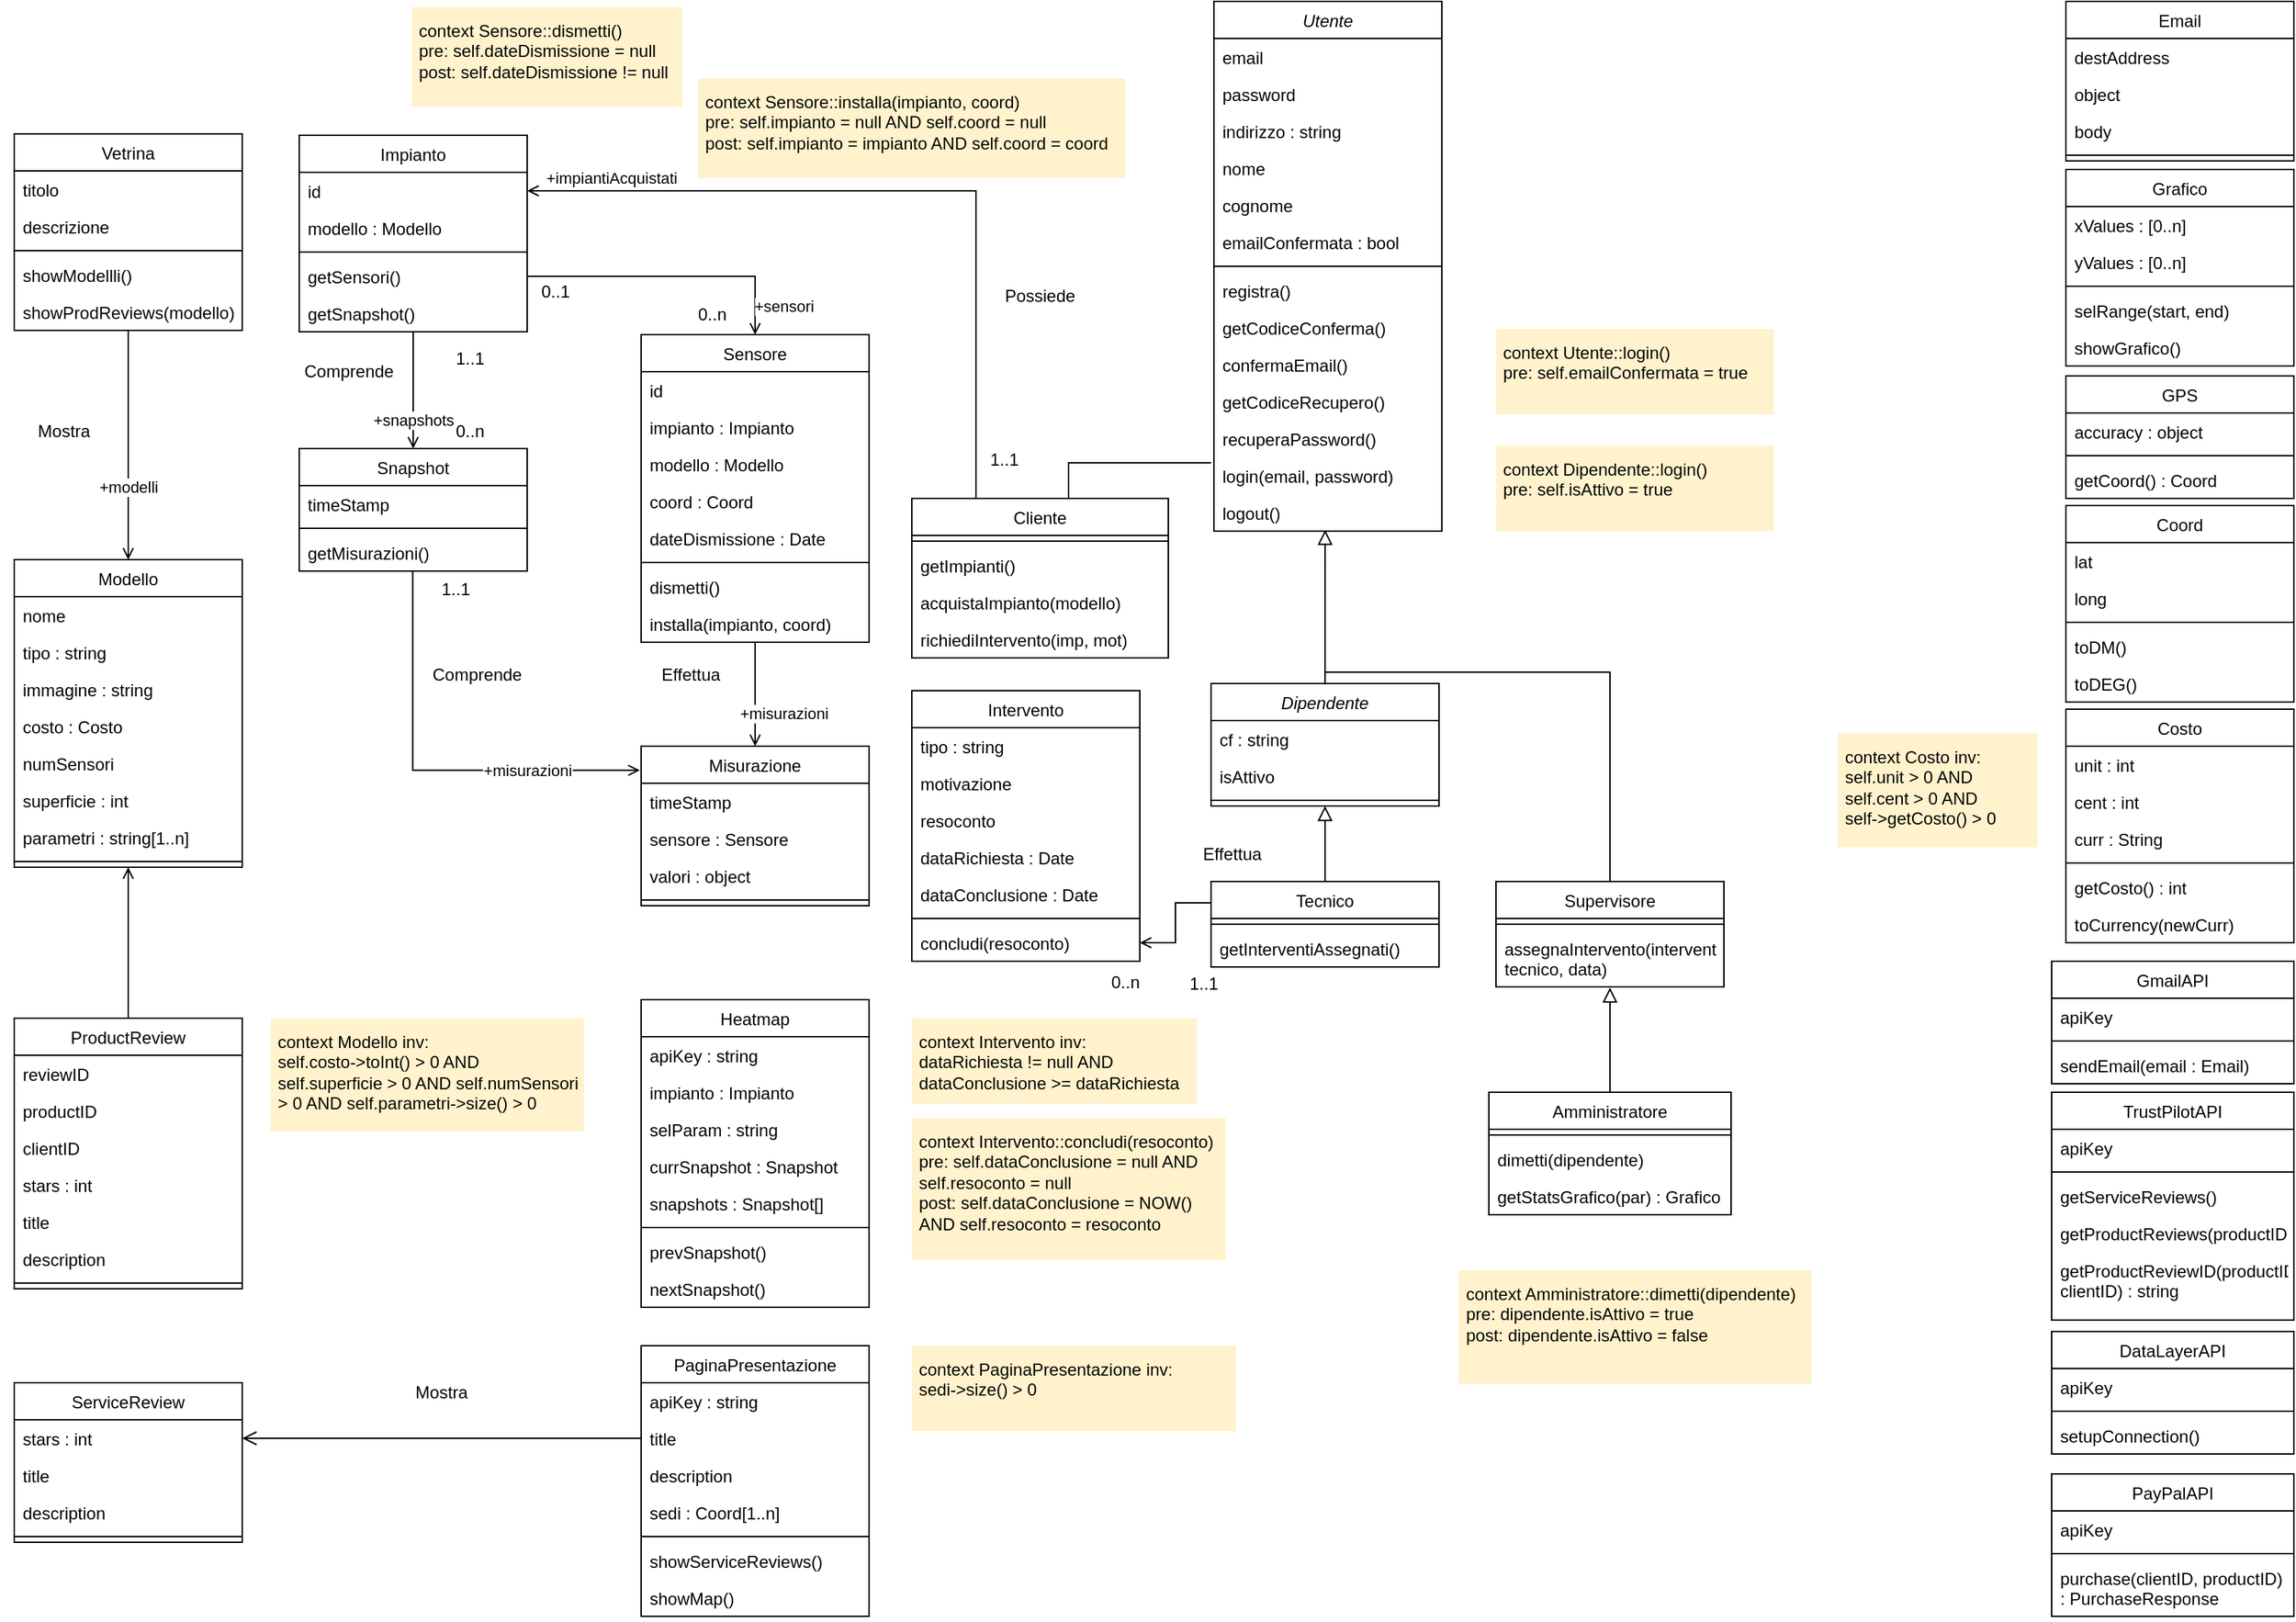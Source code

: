 <mxfile>
    <diagram id="C5RBs43oDa-KdzZeNtuy" name="Page-1">
        <mxGraphModel dx="2242" dy="1214" grid="1" gridSize="10" guides="1" tooltips="1" connect="1" arrows="1" fold="1" page="1" pageScale="1" pageWidth="827" pageHeight="1169" math="0" shadow="0">
            <root>
                <mxCell id="WIyWlLk6GJQsqaUBKTNV-0"/>
                <mxCell id="WIyWlLk6GJQsqaUBKTNV-1" parent="WIyWlLk6GJQsqaUBKTNV-0"/>
                <mxCell id="k-4D1gwEfRTEz06sZUhi-71" value="Utente" style="swimlane;fontStyle=2;align=center;verticalAlign=top;childLayout=stackLayout;horizontal=1;startSize=26;horizontalStack=0;resizeParent=1;resizeParentMax=0;resizeLast=0;collapsible=1;marginBottom=0;" parent="WIyWlLk6GJQsqaUBKTNV-1" vertex="1">
                    <mxGeometry x="882" y="6" width="160" height="372" as="geometry"/>
                </mxCell>
                <mxCell id="k-4D1gwEfRTEz06sZUhi-72" value="email" style="text;strokeColor=none;fillColor=none;align=left;verticalAlign=top;spacingLeft=4;spacingRight=4;overflow=hidden;rotatable=0;points=[[0,0.5],[1,0.5]];portConstraint=eastwest;" parent="k-4D1gwEfRTEz06sZUhi-71" vertex="1">
                    <mxGeometry y="26" width="160" height="26" as="geometry"/>
                </mxCell>
                <mxCell id="k-4D1gwEfRTEz06sZUhi-144" value="password" style="text;strokeColor=none;fillColor=none;align=left;verticalAlign=top;spacingLeft=4;spacingRight=4;overflow=hidden;rotatable=0;points=[[0,0.5],[1,0.5]];portConstraint=eastwest;" parent="k-4D1gwEfRTEz06sZUhi-71" vertex="1">
                    <mxGeometry y="52" width="160" height="26" as="geometry"/>
                </mxCell>
                <mxCell id="k-4D1gwEfRTEz06sZUhi-145" value="indirizzo : string" style="text;strokeColor=none;fillColor=none;align=left;verticalAlign=top;spacingLeft=4;spacingRight=4;overflow=hidden;rotatable=0;points=[[0,0.5],[1,0.5]];portConstraint=eastwest;" parent="k-4D1gwEfRTEz06sZUhi-71" vertex="1">
                    <mxGeometry y="78" width="160" height="26" as="geometry"/>
                </mxCell>
                <mxCell id="k-4D1gwEfRTEz06sZUhi-146" value="nome" style="text;strokeColor=none;fillColor=none;align=left;verticalAlign=top;spacingLeft=4;spacingRight=4;overflow=hidden;rotatable=0;points=[[0,0.5],[1,0.5]];portConstraint=eastwest;" parent="k-4D1gwEfRTEz06sZUhi-71" vertex="1">
                    <mxGeometry y="104" width="160" height="26" as="geometry"/>
                </mxCell>
                <mxCell id="k-4D1gwEfRTEz06sZUhi-147" value="cognome" style="text;strokeColor=none;fillColor=none;align=left;verticalAlign=top;spacingLeft=4;spacingRight=4;overflow=hidden;rotatable=0;points=[[0,0.5],[1,0.5]];portConstraint=eastwest;" parent="k-4D1gwEfRTEz06sZUhi-71" vertex="1">
                    <mxGeometry y="130" width="160" height="26" as="geometry"/>
                </mxCell>
                <mxCell id="xZhT1ibJyWx_DXxcbXVi-0" value="emailConfermata : bool" style="text;strokeColor=none;fillColor=none;align=left;verticalAlign=top;spacingLeft=4;spacingRight=4;overflow=hidden;rotatable=0;points=[[0,0.5],[1,0.5]];portConstraint=eastwest;" parent="k-4D1gwEfRTEz06sZUhi-71" vertex="1">
                    <mxGeometry y="156" width="160" height="26" as="geometry"/>
                </mxCell>
                <mxCell id="k-4D1gwEfRTEz06sZUhi-73" value="" style="line;strokeWidth=1;fillColor=none;align=left;verticalAlign=middle;spacingTop=-1;spacingLeft=3;spacingRight=3;rotatable=0;labelPosition=right;points=[];portConstraint=eastwest;strokeColor=inherit;" parent="k-4D1gwEfRTEz06sZUhi-71" vertex="1">
                    <mxGeometry y="182" width="160" height="8" as="geometry"/>
                </mxCell>
                <mxCell id="k-4D1gwEfRTEz06sZUhi-205" value="registra()" style="text;strokeColor=none;fillColor=none;align=left;verticalAlign=top;spacingLeft=4;spacingRight=4;overflow=hidden;rotatable=0;points=[[0,0.5],[1,0.5]];portConstraint=eastwest;" parent="k-4D1gwEfRTEz06sZUhi-71" vertex="1">
                    <mxGeometry y="190" width="160" height="26" as="geometry"/>
                </mxCell>
                <mxCell id="xZhT1ibJyWx_DXxcbXVi-84" value="getCodiceConferma()" style="text;strokeColor=none;fillColor=none;align=left;verticalAlign=top;spacingLeft=4;spacingRight=4;overflow=hidden;rotatable=0;points=[[0,0.5],[1,0.5]];portConstraint=eastwest;" parent="k-4D1gwEfRTEz06sZUhi-71" vertex="1">
                    <mxGeometry y="216" width="160" height="26" as="geometry"/>
                </mxCell>
                <mxCell id="k-4D1gwEfRTEz06sZUhi-218" value="confermaEmail()" style="text;strokeColor=none;fillColor=none;align=left;verticalAlign=top;spacingLeft=4;spacingRight=4;overflow=hidden;rotatable=0;points=[[0,0.5],[1,0.5]];portConstraint=eastwest;" parent="k-4D1gwEfRTEz06sZUhi-71" vertex="1">
                    <mxGeometry y="242" width="160" height="26" as="geometry"/>
                </mxCell>
                <mxCell id="xZhT1ibJyWx_DXxcbXVi-85" value="getCodiceRecupero()" style="text;strokeColor=none;fillColor=none;align=left;verticalAlign=top;spacingLeft=4;spacingRight=4;overflow=hidden;rotatable=0;points=[[0,0.5],[1,0.5]];portConstraint=eastwest;" parent="k-4D1gwEfRTEz06sZUhi-71" vertex="1">
                    <mxGeometry y="268" width="160" height="26" as="geometry"/>
                </mxCell>
                <mxCell id="k-4D1gwEfRTEz06sZUhi-219" value="recuperaPassword()" style="text;strokeColor=none;fillColor=none;align=left;verticalAlign=top;spacingLeft=4;spacingRight=4;overflow=hidden;rotatable=0;points=[[0,0.5],[1,0.5]];portConstraint=eastwest;" parent="k-4D1gwEfRTEz06sZUhi-71" vertex="1">
                    <mxGeometry y="294" width="160" height="26" as="geometry"/>
                </mxCell>
                <mxCell id="k-4D1gwEfRTEz06sZUhi-74" value="login(email, password)" style="text;strokeColor=none;fillColor=none;align=left;verticalAlign=top;spacingLeft=4;spacingRight=4;overflow=hidden;rotatable=0;points=[[0,0.5],[1,0.5]];portConstraint=eastwest;" parent="k-4D1gwEfRTEz06sZUhi-71" vertex="1">
                    <mxGeometry y="320" width="160" height="26" as="geometry"/>
                </mxCell>
                <mxCell id="k-4D1gwEfRTEz06sZUhi-148" value="logout()" style="text;strokeColor=none;fillColor=none;align=left;verticalAlign=top;spacingLeft=4;spacingRight=4;overflow=hidden;rotatable=0;points=[[0,0.5],[1,0.5]];portConstraint=eastwest;" parent="k-4D1gwEfRTEz06sZUhi-71" vertex="1">
                    <mxGeometry y="346" width="160" height="26" as="geometry"/>
                </mxCell>
                <mxCell id="k-4D1gwEfRTEz06sZUhi-76" value="Intervento" style="swimlane;fontStyle=0;align=center;verticalAlign=top;childLayout=stackLayout;horizontal=1;startSize=26;horizontalStack=0;resizeParent=1;resizeParentMax=0;resizeLast=0;collapsible=1;marginBottom=0;" parent="WIyWlLk6GJQsqaUBKTNV-1" vertex="1">
                    <mxGeometry x="670" y="490" width="160" height="190" as="geometry"/>
                </mxCell>
                <mxCell id="k-4D1gwEfRTEz06sZUhi-77" value="tipo : string" style="text;strokeColor=none;fillColor=none;align=left;verticalAlign=top;spacingLeft=4;spacingRight=4;overflow=hidden;rotatable=0;points=[[0,0.5],[1,0.5]];portConstraint=eastwest;" parent="k-4D1gwEfRTEz06sZUhi-76" vertex="1">
                    <mxGeometry y="26" width="160" height="26" as="geometry"/>
                </mxCell>
                <mxCell id="k-4D1gwEfRTEz06sZUhi-191" value="motivazione" style="text;strokeColor=none;fillColor=none;align=left;verticalAlign=top;spacingLeft=4;spacingRight=4;overflow=hidden;rotatable=0;points=[[0,0.5],[1,0.5]];portConstraint=eastwest;" parent="k-4D1gwEfRTEz06sZUhi-76" vertex="1">
                    <mxGeometry y="52" width="160" height="26" as="geometry"/>
                </mxCell>
                <mxCell id="k-4D1gwEfRTEz06sZUhi-192" value="resoconto" style="text;strokeColor=none;fillColor=none;align=left;verticalAlign=top;spacingLeft=4;spacingRight=4;overflow=hidden;rotatable=0;points=[[0,0.5],[1,0.5]];portConstraint=eastwest;" parent="k-4D1gwEfRTEz06sZUhi-76" vertex="1">
                    <mxGeometry y="78" width="160" height="26" as="geometry"/>
                </mxCell>
                <mxCell id="k-4D1gwEfRTEz06sZUhi-194" value="dataRichiesta : Date" style="text;strokeColor=none;fillColor=none;align=left;verticalAlign=top;spacingLeft=4;spacingRight=4;overflow=hidden;rotatable=0;points=[[0,0.5],[1,0.5]];portConstraint=eastwest;" parent="k-4D1gwEfRTEz06sZUhi-76" vertex="1">
                    <mxGeometry y="104" width="160" height="26" as="geometry"/>
                </mxCell>
                <mxCell id="k-4D1gwEfRTEz06sZUhi-193" value="dataConclusione : Date" style="text;strokeColor=none;fillColor=none;align=left;verticalAlign=top;spacingLeft=4;spacingRight=4;overflow=hidden;rotatable=0;points=[[0,0.5],[1,0.5]];portConstraint=eastwest;" parent="k-4D1gwEfRTEz06sZUhi-76" vertex="1">
                    <mxGeometry y="130" width="160" height="26" as="geometry"/>
                </mxCell>
                <mxCell id="k-4D1gwEfRTEz06sZUhi-78" value="" style="line;strokeWidth=1;fillColor=none;align=left;verticalAlign=middle;spacingTop=-1;spacingLeft=3;spacingRight=3;rotatable=0;labelPosition=right;points=[];portConstraint=eastwest;strokeColor=inherit;" parent="k-4D1gwEfRTEz06sZUhi-76" vertex="1">
                    <mxGeometry y="156" width="160" height="8" as="geometry"/>
                </mxCell>
                <mxCell id="k-4D1gwEfRTEz06sZUhi-79" value="concludi(resoconto)" style="text;strokeColor=none;fillColor=none;align=left;verticalAlign=top;spacingLeft=4;spacingRight=4;overflow=hidden;rotatable=0;points=[[0,0.5],[1,0.5]];portConstraint=eastwest;" parent="k-4D1gwEfRTEz06sZUhi-76" vertex="1">
                    <mxGeometry y="164" width="160" height="26" as="geometry"/>
                </mxCell>
                <mxCell id="k-4D1gwEfRTEz06sZUhi-80" value="Misurazione" style="swimlane;fontStyle=0;align=center;verticalAlign=top;childLayout=stackLayout;horizontal=1;startSize=26;horizontalStack=0;resizeParent=1;resizeParentMax=0;resizeLast=0;collapsible=1;marginBottom=0;" parent="WIyWlLk6GJQsqaUBKTNV-1" vertex="1">
                    <mxGeometry x="480" y="529" width="160" height="112" as="geometry"/>
                </mxCell>
                <mxCell id="k-4D1gwEfRTEz06sZUhi-252" value="timeStamp" style="text;strokeColor=none;fillColor=none;align=left;verticalAlign=top;spacingLeft=4;spacingRight=4;overflow=hidden;rotatable=0;points=[[0,0.5],[1,0.5]];portConstraint=eastwest;" parent="k-4D1gwEfRTEz06sZUhi-80" vertex="1">
                    <mxGeometry y="26" width="160" height="26" as="geometry"/>
                </mxCell>
                <mxCell id="k-4D1gwEfRTEz06sZUhi-187" value="sensore : Sensore" style="text;strokeColor=none;fillColor=none;align=left;verticalAlign=top;spacingLeft=4;spacingRight=4;overflow=hidden;rotatable=0;points=[[0,0.5],[1,0.5]];portConstraint=eastwest;" parent="k-4D1gwEfRTEz06sZUhi-80" vertex="1">
                    <mxGeometry y="52" width="160" height="26" as="geometry"/>
                </mxCell>
                <mxCell id="k-4D1gwEfRTEz06sZUhi-81" value="valori : object" style="text;strokeColor=none;fillColor=none;align=left;verticalAlign=top;spacingLeft=4;spacingRight=4;overflow=hidden;rotatable=0;points=[[0,0.5],[1,0.5]];portConstraint=eastwest;" parent="k-4D1gwEfRTEz06sZUhi-80" vertex="1">
                    <mxGeometry y="78" width="160" height="26" as="geometry"/>
                </mxCell>
                <mxCell id="k-4D1gwEfRTEz06sZUhi-82" value="" style="line;strokeWidth=1;fillColor=none;align=left;verticalAlign=middle;spacingTop=-1;spacingLeft=3;spacingRight=3;rotatable=0;labelPosition=right;points=[];portConstraint=eastwest;strokeColor=inherit;" parent="k-4D1gwEfRTEz06sZUhi-80" vertex="1">
                    <mxGeometry y="104" width="160" height="8" as="geometry"/>
                </mxCell>
                <mxCell id="k-4D1gwEfRTEz06sZUhi-177" value="+snapshots" style="edgeStyle=orthogonalEdgeStyle;rounded=0;orthogonalLoop=1;jettySize=auto;html=1;exitX=0.5;exitY=1;exitDx=0;exitDy=0;entryX=0.5;entryY=0;entryDx=0;entryDy=0;startArrow=none;startFill=0;endArrow=open;endFill=0;" parent="WIyWlLk6GJQsqaUBKTNV-1" source="k-4D1gwEfRTEz06sZUhi-96" target="k-4D1gwEfRTEz06sZUhi-100" edge="1">
                    <mxGeometry x="0.512" relative="1" as="geometry">
                        <mxPoint as="offset"/>
                    </mxGeometry>
                </mxCell>
                <mxCell id="k-4D1gwEfRTEz06sZUhi-96" value="Impianto" style="swimlane;fontStyle=0;align=center;verticalAlign=top;childLayout=stackLayout;horizontal=1;startSize=26;horizontalStack=0;resizeParent=1;resizeParentMax=0;resizeLast=0;collapsible=1;marginBottom=0;" parent="WIyWlLk6GJQsqaUBKTNV-1" vertex="1">
                    <mxGeometry x="240" y="100" width="160" height="138" as="geometry"/>
                </mxCell>
                <mxCell id="k-4D1gwEfRTEz06sZUhi-97" value="id" style="text;strokeColor=none;fillColor=none;align=left;verticalAlign=top;spacingLeft=4;spacingRight=4;overflow=hidden;rotatable=0;points=[[0,0.5],[1,0.5]];portConstraint=eastwest;" parent="k-4D1gwEfRTEz06sZUhi-96" vertex="1">
                    <mxGeometry y="26" width="160" height="26" as="geometry"/>
                </mxCell>
                <mxCell id="k-4D1gwEfRTEz06sZUhi-175" value="modello : Modello" style="text;strokeColor=none;fillColor=none;align=left;verticalAlign=top;spacingLeft=4;spacingRight=4;overflow=hidden;rotatable=0;points=[[0,0.5],[1,0.5]];portConstraint=eastwest;" parent="k-4D1gwEfRTEz06sZUhi-96" vertex="1">
                    <mxGeometry y="52" width="160" height="26" as="geometry"/>
                </mxCell>
                <mxCell id="k-4D1gwEfRTEz06sZUhi-98" value="" style="line;strokeWidth=1;fillColor=none;align=left;verticalAlign=middle;spacingTop=-1;spacingLeft=3;spacingRight=3;rotatable=0;labelPosition=right;points=[];portConstraint=eastwest;strokeColor=inherit;" parent="k-4D1gwEfRTEz06sZUhi-96" vertex="1">
                    <mxGeometry y="78" width="160" height="8" as="geometry"/>
                </mxCell>
                <mxCell id="k-4D1gwEfRTEz06sZUhi-99" value="getSensori()" style="text;strokeColor=none;fillColor=none;align=left;verticalAlign=top;spacingLeft=4;spacingRight=4;overflow=hidden;rotatable=0;points=[[0,0.5],[1,0.5]];portConstraint=eastwest;" parent="k-4D1gwEfRTEz06sZUhi-96" vertex="1">
                    <mxGeometry y="86" width="160" height="26" as="geometry"/>
                </mxCell>
                <mxCell id="k-4D1gwEfRTEz06sZUhi-212" value="getSnapshot()" style="text;strokeColor=none;fillColor=none;align=left;verticalAlign=top;spacingLeft=4;spacingRight=4;overflow=hidden;rotatable=0;points=[[0,0.5],[1,0.5]];portConstraint=eastwest;" parent="k-4D1gwEfRTEz06sZUhi-96" vertex="1">
                    <mxGeometry y="112" width="160" height="26" as="geometry"/>
                </mxCell>
                <mxCell id="k-4D1gwEfRTEz06sZUhi-186" value="+misurazioni" style="edgeStyle=orthogonalEdgeStyle;rounded=0;orthogonalLoop=1;jettySize=auto;html=1;exitX=0.498;exitY=1.021;exitDx=0;exitDy=0;entryX=-0.006;entryY=0.151;entryDx=0;entryDy=0;entryPerimeter=0;startArrow=none;startFill=0;endArrow=open;endFill=0;exitPerimeter=0;" parent="WIyWlLk6GJQsqaUBKTNV-1" source="k-4D1gwEfRTEz06sZUhi-103" target="k-4D1gwEfRTEz06sZUhi-80" edge="1">
                    <mxGeometry x="0.474" relative="1" as="geometry">
                        <mxPoint as="offset"/>
                    </mxGeometry>
                </mxCell>
                <mxCell id="k-4D1gwEfRTEz06sZUhi-100" value="Snapshot" style="swimlane;fontStyle=0;align=center;verticalAlign=top;childLayout=stackLayout;horizontal=1;startSize=26;horizontalStack=0;resizeParent=1;resizeParentMax=0;resizeLast=0;collapsible=1;marginBottom=0;" parent="WIyWlLk6GJQsqaUBKTNV-1" vertex="1">
                    <mxGeometry x="240" y="320" width="160" height="86" as="geometry"/>
                </mxCell>
                <mxCell id="k-4D1gwEfRTEz06sZUhi-101" value="timeStamp" style="text;strokeColor=none;fillColor=none;align=left;verticalAlign=top;spacingLeft=4;spacingRight=4;overflow=hidden;rotatable=0;points=[[0,0.5],[1,0.5]];portConstraint=eastwest;" parent="k-4D1gwEfRTEz06sZUhi-100" vertex="1">
                    <mxGeometry y="26" width="160" height="26" as="geometry"/>
                </mxCell>
                <mxCell id="k-4D1gwEfRTEz06sZUhi-102" value="" style="line;strokeWidth=1;fillColor=none;align=left;verticalAlign=middle;spacingTop=-1;spacingLeft=3;spacingRight=3;rotatable=0;labelPosition=right;points=[];portConstraint=eastwest;strokeColor=inherit;" parent="k-4D1gwEfRTEz06sZUhi-100" vertex="1">
                    <mxGeometry y="52" width="160" height="8" as="geometry"/>
                </mxCell>
                <mxCell id="k-4D1gwEfRTEz06sZUhi-103" value="getMisurazioni()" style="text;strokeColor=none;fillColor=none;align=left;verticalAlign=top;spacingLeft=4;spacingRight=4;overflow=hidden;rotatable=0;points=[[0,0.5],[1,0.5]];portConstraint=eastwest;" parent="k-4D1gwEfRTEz06sZUhi-100" vertex="1">
                    <mxGeometry y="60" width="160" height="26" as="geometry"/>
                </mxCell>
                <mxCell id="k-4D1gwEfRTEz06sZUhi-251" value="" style="edgeStyle=orthogonalEdgeStyle;rounded=0;orthogonalLoop=1;jettySize=auto;html=1;startArrow=open;startFill=0;endArrow=none;endFill=0;entryX=0.5;entryY=0;entryDx=0;entryDy=0;" parent="WIyWlLk6GJQsqaUBKTNV-1" source="k-4D1gwEfRTEz06sZUhi-104" target="k-4D1gwEfRTEz06sZUhi-241" edge="1">
                    <mxGeometry relative="1" as="geometry"/>
                </mxCell>
                <mxCell id="k-4D1gwEfRTEz06sZUhi-104" value="Modello" style="swimlane;fontStyle=0;align=center;verticalAlign=top;childLayout=stackLayout;horizontal=1;startSize=26;horizontalStack=0;resizeParent=1;resizeParentMax=0;resizeLast=0;collapsible=1;marginBottom=0;" parent="WIyWlLk6GJQsqaUBKTNV-1" vertex="1">
                    <mxGeometry x="40" y="398" width="160" height="216" as="geometry"/>
                </mxCell>
                <mxCell id="k-4D1gwEfRTEz06sZUhi-105" value="nome" style="text;strokeColor=none;fillColor=none;align=left;verticalAlign=top;spacingLeft=4;spacingRight=4;overflow=hidden;rotatable=0;points=[[0,0.5],[1,0.5]];portConstraint=eastwest;" parent="k-4D1gwEfRTEz06sZUhi-104" vertex="1">
                    <mxGeometry y="26" width="160" height="26" as="geometry"/>
                </mxCell>
                <mxCell id="k-4D1gwEfRTEz06sZUhi-156" value="tipo : string" style="text;strokeColor=none;fillColor=none;align=left;verticalAlign=top;spacingLeft=4;spacingRight=4;overflow=hidden;rotatable=0;points=[[0,0.5],[1,0.5]];portConstraint=eastwest;" parent="k-4D1gwEfRTEz06sZUhi-104" vertex="1">
                    <mxGeometry y="52" width="160" height="26" as="geometry"/>
                </mxCell>
                <mxCell id="k-4D1gwEfRTEz06sZUhi-157" value="immagine : string" style="text;strokeColor=none;fillColor=none;align=left;verticalAlign=top;spacingLeft=4;spacingRight=4;overflow=hidden;rotatable=0;points=[[0,0.5],[1,0.5]];portConstraint=eastwest;" parent="k-4D1gwEfRTEz06sZUhi-104" vertex="1">
                    <mxGeometry y="78" width="160" height="26" as="geometry"/>
                </mxCell>
                <mxCell id="k-4D1gwEfRTEz06sZUhi-158" value="costo : Costo" style="text;strokeColor=none;fillColor=none;align=left;verticalAlign=top;spacingLeft=4;spacingRight=4;overflow=hidden;rotatable=0;points=[[0,0.5],[1,0.5]];portConstraint=eastwest;" parent="k-4D1gwEfRTEz06sZUhi-104" vertex="1">
                    <mxGeometry y="104" width="160" height="26" as="geometry"/>
                </mxCell>
                <mxCell id="k-4D1gwEfRTEz06sZUhi-159" value="numSensori" style="text;strokeColor=none;fillColor=none;align=left;verticalAlign=top;spacingLeft=4;spacingRight=4;overflow=hidden;rotatable=0;points=[[0,0.5],[1,0.5]];portConstraint=eastwest;" parent="k-4D1gwEfRTEz06sZUhi-104" vertex="1">
                    <mxGeometry y="130" width="160" height="26" as="geometry"/>
                </mxCell>
                <mxCell id="k-4D1gwEfRTEz06sZUhi-160" value="superficie : int" style="text;strokeColor=none;fillColor=none;align=left;verticalAlign=top;spacingLeft=4;spacingRight=4;overflow=hidden;rotatable=0;points=[[0,0.5],[1,0.5]];portConstraint=eastwest;" parent="k-4D1gwEfRTEz06sZUhi-104" vertex="1">
                    <mxGeometry y="156" width="160" height="26" as="geometry"/>
                </mxCell>
                <mxCell id="k-4D1gwEfRTEz06sZUhi-161" value="parametri : string[1..n]" style="text;strokeColor=none;fillColor=none;align=left;verticalAlign=top;spacingLeft=4;spacingRight=4;overflow=hidden;rotatable=0;points=[[0,0.5],[1,0.5]];portConstraint=eastwest;" parent="k-4D1gwEfRTEz06sZUhi-104" vertex="1">
                    <mxGeometry y="182" width="160" height="26" as="geometry"/>
                </mxCell>
                <mxCell id="k-4D1gwEfRTEz06sZUhi-106" value="" style="line;strokeWidth=1;fillColor=none;align=left;verticalAlign=middle;spacingTop=-1;spacingLeft=3;spacingRight=3;rotatable=0;labelPosition=right;points=[];portConstraint=eastwest;strokeColor=inherit;" parent="k-4D1gwEfRTEz06sZUhi-104" vertex="1">
                    <mxGeometry y="208" width="160" height="8" as="geometry"/>
                </mxCell>
                <mxCell id="k-4D1gwEfRTEz06sZUhi-151" style="edgeStyle=orthogonalEdgeStyle;rounded=0;orthogonalLoop=1;jettySize=auto;html=1;exitX=0.5;exitY=0;exitDx=0;exitDy=0;entryX=0.488;entryY=0.968;entryDx=0;entryDy=0;entryPerimeter=0;endArrow=block;endFill=0;endSize=8;" parent="WIyWlLk6GJQsqaUBKTNV-1" source="k-4D1gwEfRTEz06sZUhi-108" target="k-4D1gwEfRTEz06sZUhi-148" edge="1">
                    <mxGeometry relative="1" as="geometry"/>
                </mxCell>
                <mxCell id="k-4D1gwEfRTEz06sZUhi-108" value="Dipendente" style="swimlane;fontStyle=2;align=center;verticalAlign=top;childLayout=stackLayout;horizontal=1;startSize=26;horizontalStack=0;resizeParent=1;resizeParentMax=0;resizeLast=0;collapsible=1;marginBottom=0;" parent="WIyWlLk6GJQsqaUBKTNV-1" vertex="1">
                    <mxGeometry x="880" y="485" width="160" height="86" as="geometry"/>
                </mxCell>
                <mxCell id="k-4D1gwEfRTEz06sZUhi-109" value="cf : string" style="text;strokeColor=none;fillColor=none;align=left;verticalAlign=top;spacingLeft=4;spacingRight=4;overflow=hidden;rotatable=0;points=[[0,0.5],[1,0.5]];portConstraint=eastwest;" parent="k-4D1gwEfRTEz06sZUhi-108" vertex="1">
                    <mxGeometry y="26" width="160" height="26" as="geometry"/>
                </mxCell>
                <mxCell id="k-4D1gwEfRTEz06sZUhi-150" value="isAttivo " style="text;strokeColor=none;fillColor=none;align=left;verticalAlign=top;spacingLeft=4;spacingRight=4;overflow=hidden;rotatable=0;points=[[0,0.5],[1,0.5]];portConstraint=eastwest;" parent="k-4D1gwEfRTEz06sZUhi-108" vertex="1">
                    <mxGeometry y="52" width="160" height="26" as="geometry"/>
                </mxCell>
                <mxCell id="k-4D1gwEfRTEz06sZUhi-110" value="" style="line;strokeWidth=1;fillColor=none;align=left;verticalAlign=middle;spacingTop=-1;spacingLeft=3;spacingRight=3;rotatable=0;labelPosition=right;points=[];portConstraint=eastwest;strokeColor=inherit;" parent="k-4D1gwEfRTEz06sZUhi-108" vertex="1">
                    <mxGeometry y="78" width="160" height="8" as="geometry"/>
                </mxCell>
                <mxCell id="k-4D1gwEfRTEz06sZUhi-152" style="edgeStyle=orthogonalEdgeStyle;rounded=0;orthogonalLoop=1;jettySize=auto;html=1;exitX=0.5;exitY=0;exitDx=0;exitDy=0;endArrow=none;endFill=0;" parent="WIyWlLk6GJQsqaUBKTNV-1" source="k-4D1gwEfRTEz06sZUhi-112" edge="1">
                    <mxGeometry relative="1" as="geometry">
                        <mxPoint x="880" y="330" as="targetPoint"/>
                        <mxPoint x="1152" y="345" as="sourcePoint"/>
                        <Array as="points">
                            <mxPoint x="780" y="330"/>
                        </Array>
                    </mxGeometry>
                </mxCell>
                <mxCell id="k-4D1gwEfRTEz06sZUhi-210" value="+impiantiAcquistati" style="edgeStyle=orthogonalEdgeStyle;rounded=0;orthogonalLoop=1;jettySize=auto;html=1;exitX=0.25;exitY=0;exitDx=0;exitDy=0;entryX=1;entryY=0.5;entryDx=0;entryDy=0;startArrow=none;startFill=0;endArrow=open;endFill=0;" parent="WIyWlLk6GJQsqaUBKTNV-1" source="k-4D1gwEfRTEz06sZUhi-112" target="k-4D1gwEfRTEz06sZUhi-97" edge="1">
                    <mxGeometry x="0.778" y="-9" relative="1" as="geometry">
                        <mxPoint as="offset"/>
                    </mxGeometry>
                </mxCell>
                <mxCell id="k-4D1gwEfRTEz06sZUhi-112" value="Cliente" style="swimlane;fontStyle=0;align=center;verticalAlign=top;childLayout=stackLayout;horizontal=1;startSize=26;horizontalStack=0;resizeParent=1;resizeParentMax=0;resizeLast=0;collapsible=1;marginBottom=0;" parent="WIyWlLk6GJQsqaUBKTNV-1" vertex="1">
                    <mxGeometry x="670" y="355" width="180" height="112" as="geometry"/>
                </mxCell>
                <mxCell id="k-4D1gwEfRTEz06sZUhi-114" value="" style="line;strokeWidth=1;fillColor=none;align=left;verticalAlign=middle;spacingTop=-1;spacingLeft=3;spacingRight=3;rotatable=0;labelPosition=right;points=[];portConstraint=eastwest;strokeColor=inherit;" parent="k-4D1gwEfRTEz06sZUhi-112" vertex="1">
                    <mxGeometry y="26" width="180" height="8" as="geometry"/>
                </mxCell>
                <mxCell id="k-4D1gwEfRTEz06sZUhi-115" value="getImpianti()" style="text;strokeColor=none;fillColor=none;align=left;verticalAlign=top;spacingLeft=4;spacingRight=4;overflow=hidden;rotatable=0;points=[[0,0.5],[1,0.5]];portConstraint=eastwest;" parent="k-4D1gwEfRTEz06sZUhi-112" vertex="1">
                    <mxGeometry y="34" width="180" height="26" as="geometry"/>
                </mxCell>
                <mxCell id="k-4D1gwEfRTEz06sZUhi-211" value="acquistaImpianto(modello)" style="text;strokeColor=none;fillColor=none;align=left;verticalAlign=top;spacingLeft=4;spacingRight=4;overflow=hidden;rotatable=0;points=[[0,0.5],[1,0.5]];portConstraint=eastwest;" parent="k-4D1gwEfRTEz06sZUhi-112" vertex="1">
                    <mxGeometry y="60" width="180" height="26" as="geometry"/>
                </mxCell>
                <mxCell id="xZhT1ibJyWx_DXxcbXVi-20" value="richiediIntervento(imp, mot)" style="text;strokeColor=none;fillColor=none;align=left;verticalAlign=top;spacingLeft=4;spacingRight=4;overflow=hidden;rotatable=0;points=[[0,0.5],[1,0.5]];portConstraint=eastwest;" parent="k-4D1gwEfRTEz06sZUhi-112" vertex="1">
                    <mxGeometry y="86" width="180" height="26" as="geometry"/>
                </mxCell>
                <mxCell id="k-4D1gwEfRTEz06sZUhi-153" style="edgeStyle=orthogonalEdgeStyle;rounded=0;orthogonalLoop=1;jettySize=auto;html=1;exitX=0.5;exitY=0;exitDx=0;exitDy=0;endArrow=block;endFill=0;endSize=8;" parent="WIyWlLk6GJQsqaUBKTNV-1" source="k-4D1gwEfRTEz06sZUhi-116" target="k-4D1gwEfRTEz06sZUhi-108" edge="1">
                    <mxGeometry relative="1" as="geometry"/>
                </mxCell>
                <mxCell id="xZhT1ibJyWx_DXxcbXVi-26" style="edgeStyle=orthogonalEdgeStyle;rounded=0;orthogonalLoop=1;jettySize=auto;html=1;exitX=0;exitY=0.25;exitDx=0;exitDy=0;entryX=1;entryY=0.5;entryDx=0;entryDy=0;endSize=6;endArrow=open;endFill=0;" parent="WIyWlLk6GJQsqaUBKTNV-1" source="k-4D1gwEfRTEz06sZUhi-116" target="k-4D1gwEfRTEz06sZUhi-79" edge="1">
                    <mxGeometry relative="1" as="geometry"/>
                </mxCell>
                <mxCell id="k-4D1gwEfRTEz06sZUhi-116" value="Tecnico" style="swimlane;fontStyle=0;align=center;verticalAlign=top;childLayout=stackLayout;horizontal=1;startSize=26;horizontalStack=0;resizeParent=1;resizeParentMax=0;resizeLast=0;collapsible=1;marginBottom=0;" parent="WIyWlLk6GJQsqaUBKTNV-1" vertex="1">
                    <mxGeometry x="880" y="624" width="160" height="60" as="geometry"/>
                </mxCell>
                <mxCell id="k-4D1gwEfRTEz06sZUhi-118" value="" style="line;strokeWidth=1;fillColor=none;align=left;verticalAlign=middle;spacingTop=-1;spacingLeft=3;spacingRight=3;rotatable=0;labelPosition=right;points=[];portConstraint=eastwest;strokeColor=inherit;" parent="k-4D1gwEfRTEz06sZUhi-116" vertex="1">
                    <mxGeometry y="26" width="160" height="8" as="geometry"/>
                </mxCell>
                <mxCell id="k-4D1gwEfRTEz06sZUhi-119" value="getInterventiAssegnati()" style="text;strokeColor=none;fillColor=none;align=left;verticalAlign=top;spacingLeft=4;spacingRight=4;overflow=hidden;rotatable=0;points=[[0,0.5],[1,0.5]];portConstraint=eastwest;" parent="k-4D1gwEfRTEz06sZUhi-116" vertex="1">
                    <mxGeometry y="34" width="160" height="26" as="geometry"/>
                </mxCell>
                <mxCell id="k-4D1gwEfRTEz06sZUhi-154" style="edgeStyle=orthogonalEdgeStyle;rounded=0;orthogonalLoop=1;jettySize=auto;html=1;exitX=0.5;exitY=0;exitDx=0;exitDy=0;endArrow=none;endFill=0;" parent="WIyWlLk6GJQsqaUBKTNV-1" source="k-4D1gwEfRTEz06sZUhi-120" edge="1">
                    <mxGeometry relative="1" as="geometry">
                        <mxPoint x="960" y="480" as="targetPoint"/>
                        <Array as="points">
                            <mxPoint x="1160" y="477"/>
                            <mxPoint x="960" y="477"/>
                        </Array>
                    </mxGeometry>
                </mxCell>
                <mxCell id="k-4D1gwEfRTEz06sZUhi-120" value="Supervisore" style="swimlane;fontStyle=0;align=center;verticalAlign=top;childLayout=stackLayout;horizontal=1;startSize=26;horizontalStack=0;resizeParent=1;resizeParentMax=0;resizeLast=0;collapsible=1;marginBottom=0;" parent="WIyWlLk6GJQsqaUBKTNV-1" vertex="1">
                    <mxGeometry x="1080" y="624" width="160" height="74" as="geometry"/>
                </mxCell>
                <mxCell id="k-4D1gwEfRTEz06sZUhi-122" value="" style="line;strokeWidth=1;fillColor=none;align=left;verticalAlign=middle;spacingTop=-1;spacingLeft=3;spacingRight=3;rotatable=0;labelPosition=right;points=[];portConstraint=eastwest;strokeColor=inherit;" parent="k-4D1gwEfRTEz06sZUhi-120" vertex="1">
                    <mxGeometry y="26" width="160" height="8" as="geometry"/>
                </mxCell>
                <mxCell id="k-4D1gwEfRTEz06sZUhi-123" value="assegnaIntervento(intervento,&#10;tecnico, data)" style="text;strokeColor=none;fillColor=none;align=left;verticalAlign=top;spacingLeft=4;spacingRight=4;overflow=hidden;rotatable=0;points=[[0,0.5],[1,0.5]];portConstraint=eastwest;" parent="k-4D1gwEfRTEz06sZUhi-120" vertex="1">
                    <mxGeometry y="34" width="160" height="40" as="geometry"/>
                </mxCell>
                <mxCell id="xZhT1ibJyWx_DXxcbXVi-29" style="rounded=0;orthogonalLoop=1;jettySize=auto;html=1;exitX=0.5;exitY=0;exitDx=0;exitDy=0;entryX=0.5;entryY=1.013;entryDx=0;entryDy=0;entryPerimeter=0;endArrow=block;endFill=0;endSize=8;" parent="WIyWlLk6GJQsqaUBKTNV-1" source="k-4D1gwEfRTEz06sZUhi-124" target="k-4D1gwEfRTEz06sZUhi-123" edge="1">
                    <mxGeometry relative="1" as="geometry"/>
                </mxCell>
                <mxCell id="k-4D1gwEfRTEz06sZUhi-124" value="Amministratore" style="swimlane;fontStyle=0;align=center;verticalAlign=top;childLayout=stackLayout;horizontal=1;startSize=26;horizontalStack=0;resizeParent=1;resizeParentMax=0;resizeLast=0;collapsible=1;marginBottom=0;" parent="WIyWlLk6GJQsqaUBKTNV-1" vertex="1">
                    <mxGeometry x="1075" y="772" width="170" height="86" as="geometry"/>
                </mxCell>
                <mxCell id="k-4D1gwEfRTEz06sZUhi-126" value="" style="line;strokeWidth=1;fillColor=none;align=left;verticalAlign=middle;spacingTop=-1;spacingLeft=3;spacingRight=3;rotatable=0;labelPosition=right;points=[];portConstraint=eastwest;strokeColor=inherit;" parent="k-4D1gwEfRTEz06sZUhi-124" vertex="1">
                    <mxGeometry y="26" width="170" height="8" as="geometry"/>
                </mxCell>
                <mxCell id="xZhT1ibJyWx_DXxcbXVi-86" value="dimetti(dipendente)" style="text;strokeColor=none;fillColor=none;align=left;verticalAlign=top;spacingLeft=4;spacingRight=4;overflow=hidden;rotatable=0;points=[[0,0.5],[1,0.5]];portConstraint=eastwest;" parent="k-4D1gwEfRTEz06sZUhi-124" vertex="1">
                    <mxGeometry y="34" width="170" height="26" as="geometry"/>
                </mxCell>
                <mxCell id="k-4D1gwEfRTEz06sZUhi-127" value="getStatsGrafico(par) : Grafico " style="text;strokeColor=none;fillColor=none;align=left;verticalAlign=top;spacingLeft=4;spacingRight=4;overflow=hidden;rotatable=0;points=[[0,0.5],[1,0.5]];portConstraint=eastwest;" parent="k-4D1gwEfRTEz06sZUhi-124" vertex="1">
                    <mxGeometry y="60" width="170" height="26" as="geometry"/>
                </mxCell>
                <mxCell id="k-4D1gwEfRTEz06sZUhi-128" value="ServiceReview" style="swimlane;fontStyle=0;align=center;verticalAlign=top;childLayout=stackLayout;horizontal=1;startSize=26;horizontalStack=0;resizeParent=1;resizeParentMax=0;resizeLast=0;collapsible=1;marginBottom=0;" parent="WIyWlLk6GJQsqaUBKTNV-1" vertex="1">
                    <mxGeometry x="40" y="976" width="160" height="112" as="geometry"/>
                </mxCell>
                <mxCell id="xZhT1ibJyWx_DXxcbXVi-52" value="stars : int" style="text;strokeColor=none;fillColor=none;align=left;verticalAlign=top;spacingLeft=4;spacingRight=4;overflow=hidden;rotatable=0;points=[[0,0.5],[1,0.5]];portConstraint=eastwest;" parent="k-4D1gwEfRTEz06sZUhi-128" vertex="1">
                    <mxGeometry y="26" width="160" height="26" as="geometry"/>
                </mxCell>
                <mxCell id="k-4D1gwEfRTEz06sZUhi-129" value="title" style="text;strokeColor=none;fillColor=none;align=left;verticalAlign=top;spacingLeft=4;spacingRight=4;overflow=hidden;rotatable=0;points=[[0,0.5],[1,0.5]];portConstraint=eastwest;" parent="k-4D1gwEfRTEz06sZUhi-128" vertex="1">
                    <mxGeometry y="52" width="160" height="26" as="geometry"/>
                </mxCell>
                <mxCell id="xZhT1ibJyWx_DXxcbXVi-51" value="description" style="text;strokeColor=none;fillColor=none;align=left;verticalAlign=top;spacingLeft=4;spacingRight=4;overflow=hidden;rotatable=0;points=[[0,0.5],[1,0.5]];portConstraint=eastwest;" parent="k-4D1gwEfRTEz06sZUhi-128" vertex="1">
                    <mxGeometry y="78" width="160" height="26" as="geometry"/>
                </mxCell>
                <mxCell id="k-4D1gwEfRTEz06sZUhi-130" value="" style="line;strokeWidth=1;fillColor=none;align=left;verticalAlign=middle;spacingTop=-1;spacingLeft=3;spacingRight=3;rotatable=0;labelPosition=right;points=[];portConstraint=eastwest;strokeColor=inherit;" parent="k-4D1gwEfRTEz06sZUhi-128" vertex="1">
                    <mxGeometry y="104" width="160" height="8" as="geometry"/>
                </mxCell>
                <mxCell id="k-4D1gwEfRTEz06sZUhi-132" value="Email" style="swimlane;fontStyle=0;align=center;verticalAlign=top;childLayout=stackLayout;horizontal=1;startSize=26;horizontalStack=0;resizeParent=1;resizeParentMax=0;resizeLast=0;collapsible=1;marginBottom=0;" parent="WIyWlLk6GJQsqaUBKTNV-1" vertex="1">
                    <mxGeometry x="1480" y="6" width="160" height="112" as="geometry"/>
                </mxCell>
                <mxCell id="k-4D1gwEfRTEz06sZUhi-198" value="destAddress" style="text;strokeColor=none;fillColor=none;align=left;verticalAlign=top;spacingLeft=4;spacingRight=4;overflow=hidden;rotatable=0;points=[[0,0.5],[1,0.5]];portConstraint=eastwest;" parent="k-4D1gwEfRTEz06sZUhi-132" vertex="1">
                    <mxGeometry y="26" width="160" height="26" as="geometry"/>
                </mxCell>
                <mxCell id="k-4D1gwEfRTEz06sZUhi-197" value="object" style="text;strokeColor=none;fillColor=none;align=left;verticalAlign=top;spacingLeft=4;spacingRight=4;overflow=hidden;rotatable=0;points=[[0,0.5],[1,0.5]];portConstraint=eastwest;" parent="k-4D1gwEfRTEz06sZUhi-132" vertex="1">
                    <mxGeometry y="52" width="160" height="26" as="geometry"/>
                </mxCell>
                <mxCell id="k-4D1gwEfRTEz06sZUhi-133" value="body" style="text;strokeColor=none;fillColor=none;align=left;verticalAlign=top;spacingLeft=4;spacingRight=4;overflow=hidden;rotatable=0;points=[[0,0.5],[1,0.5]];portConstraint=eastwest;" parent="k-4D1gwEfRTEz06sZUhi-132" vertex="1">
                    <mxGeometry y="78" width="160" height="26" as="geometry"/>
                </mxCell>
                <mxCell id="k-4D1gwEfRTEz06sZUhi-134" value="" style="line;strokeWidth=1;fillColor=none;align=left;verticalAlign=middle;spacingTop=-1;spacingLeft=3;spacingRight=3;rotatable=0;labelPosition=right;points=[];portConstraint=eastwest;strokeColor=inherit;" parent="k-4D1gwEfRTEz06sZUhi-132" vertex="1">
                    <mxGeometry y="104" width="160" height="8" as="geometry"/>
                </mxCell>
                <mxCell id="k-4D1gwEfRTEz06sZUhi-136" value="Grafico" style="swimlane;fontStyle=0;align=center;verticalAlign=top;childLayout=stackLayout;horizontal=1;startSize=26;horizontalStack=0;resizeParent=1;resizeParentMax=0;resizeLast=0;collapsible=1;marginBottom=0;" parent="WIyWlLk6GJQsqaUBKTNV-1" vertex="1">
                    <mxGeometry x="1480" y="124" width="160" height="138" as="geometry"/>
                </mxCell>
                <mxCell id="k-4D1gwEfRTEz06sZUhi-199" value="xValues : [0..n]" style="text;strokeColor=none;fillColor=none;align=left;verticalAlign=top;spacingLeft=4;spacingRight=4;overflow=hidden;rotatable=0;points=[[0,0.5],[1,0.5]];portConstraint=eastwest;" parent="k-4D1gwEfRTEz06sZUhi-136" vertex="1">
                    <mxGeometry y="26" width="160" height="26" as="geometry"/>
                </mxCell>
                <mxCell id="k-4D1gwEfRTEz06sZUhi-137" value="yValues : [0..n]" style="text;strokeColor=none;fillColor=none;align=left;verticalAlign=top;spacingLeft=4;spacingRight=4;overflow=hidden;rotatable=0;points=[[0,0.5],[1,0.5]];portConstraint=eastwest;" parent="k-4D1gwEfRTEz06sZUhi-136" vertex="1">
                    <mxGeometry y="52" width="160" height="26" as="geometry"/>
                </mxCell>
                <mxCell id="k-4D1gwEfRTEz06sZUhi-138" value="" style="line;strokeWidth=1;fillColor=none;align=left;verticalAlign=middle;spacingTop=-1;spacingLeft=3;spacingRight=3;rotatable=0;labelPosition=right;points=[];portConstraint=eastwest;strokeColor=inherit;" parent="k-4D1gwEfRTEz06sZUhi-136" vertex="1">
                    <mxGeometry y="78" width="160" height="8" as="geometry"/>
                </mxCell>
                <mxCell id="k-4D1gwEfRTEz06sZUhi-139" value="selRange(start, end)" style="text;strokeColor=none;fillColor=none;align=left;verticalAlign=top;spacingLeft=4;spacingRight=4;overflow=hidden;rotatable=0;points=[[0,0.5],[1,0.5]];portConstraint=eastwest;" parent="k-4D1gwEfRTEz06sZUhi-136" vertex="1">
                    <mxGeometry y="86" width="160" height="26" as="geometry"/>
                </mxCell>
                <mxCell id="xZhT1ibJyWx_DXxcbXVi-87" value="showGrafico()" style="text;strokeColor=none;fillColor=none;align=left;verticalAlign=top;spacingLeft=4;spacingRight=4;overflow=hidden;rotatable=0;points=[[0,0.5],[1,0.5]];portConstraint=eastwest;" parent="k-4D1gwEfRTEz06sZUhi-136" vertex="1">
                    <mxGeometry y="112" width="160" height="26" as="geometry"/>
                </mxCell>
                <mxCell id="k-4D1gwEfRTEz06sZUhi-140" value="Heatmap" style="swimlane;fontStyle=0;align=center;verticalAlign=top;childLayout=stackLayout;horizontal=1;startSize=26;horizontalStack=0;resizeParent=1;resizeParentMax=0;resizeLast=0;collapsible=1;marginBottom=0;" parent="WIyWlLk6GJQsqaUBKTNV-1" vertex="1">
                    <mxGeometry x="480" y="707" width="160" height="216" as="geometry"/>
                </mxCell>
                <mxCell id="xZhT1ibJyWx_DXxcbXVi-88" value="apiKey : string" style="text;strokeColor=none;fillColor=none;align=left;verticalAlign=top;spacingLeft=4;spacingRight=4;overflow=hidden;rotatable=0;points=[[0,0.5],[1,0.5]];portConstraint=eastwest;" parent="k-4D1gwEfRTEz06sZUhi-140" vertex="1">
                    <mxGeometry y="26" width="160" height="26" as="geometry"/>
                </mxCell>
                <mxCell id="k-4D1gwEfRTEz06sZUhi-141" value="impianto : Impianto" style="text;strokeColor=none;fillColor=none;align=left;verticalAlign=top;spacingLeft=4;spacingRight=4;overflow=hidden;rotatable=0;points=[[0,0.5],[1,0.5]];portConstraint=eastwest;" parent="k-4D1gwEfRTEz06sZUhi-140" vertex="1">
                    <mxGeometry y="52" width="160" height="26" as="geometry"/>
                </mxCell>
                <mxCell id="xZhT1ibJyWx_DXxcbXVi-22" value="selParam : string" style="text;strokeColor=none;fillColor=none;align=left;verticalAlign=top;spacingLeft=4;spacingRight=4;overflow=hidden;rotatable=0;points=[[0,0.5],[1,0.5]];portConstraint=eastwest;" parent="k-4D1gwEfRTEz06sZUhi-140" vertex="1">
                    <mxGeometry y="78" width="160" height="26" as="geometry"/>
                </mxCell>
                <mxCell id="xZhT1ibJyWx_DXxcbXVi-33" value="currSnapshot : Snapshot" style="text;strokeColor=none;fillColor=none;align=left;verticalAlign=top;spacingLeft=4;spacingRight=4;overflow=hidden;rotatable=0;points=[[0,0.5],[1,0.5]];portConstraint=eastwest;" parent="k-4D1gwEfRTEz06sZUhi-140" vertex="1">
                    <mxGeometry y="104" width="160" height="26" as="geometry"/>
                </mxCell>
                <mxCell id="k-4D1gwEfRTEz06sZUhi-190" value="snapshots : Snapshot[]" style="text;strokeColor=none;fillColor=none;align=left;verticalAlign=top;spacingLeft=4;spacingRight=4;overflow=hidden;rotatable=0;points=[[0,0.5],[1,0.5]];portConstraint=eastwest;" parent="k-4D1gwEfRTEz06sZUhi-140" vertex="1">
                    <mxGeometry y="130" width="160" height="26" as="geometry"/>
                </mxCell>
                <mxCell id="k-4D1gwEfRTEz06sZUhi-142" value="" style="line;strokeWidth=1;fillColor=none;align=left;verticalAlign=middle;spacingTop=-1;spacingLeft=3;spacingRight=3;rotatable=0;labelPosition=right;points=[];portConstraint=eastwest;strokeColor=inherit;" parent="k-4D1gwEfRTEz06sZUhi-140" vertex="1">
                    <mxGeometry y="156" width="160" height="8" as="geometry"/>
                </mxCell>
                <mxCell id="k-4D1gwEfRTEz06sZUhi-143" value="prevSnapshot()" style="text;strokeColor=none;fillColor=none;align=left;verticalAlign=top;spacingLeft=4;spacingRight=4;overflow=hidden;rotatable=0;points=[[0,0.5],[1,0.5]];portConstraint=eastwest;" parent="k-4D1gwEfRTEz06sZUhi-140" vertex="1">
                    <mxGeometry y="164" width="160" height="26" as="geometry"/>
                </mxCell>
                <mxCell id="k-4D1gwEfRTEz06sZUhi-184" value="nextSnapshot()" style="text;strokeColor=none;fillColor=none;align=left;verticalAlign=top;spacingLeft=4;spacingRight=4;overflow=hidden;rotatable=0;points=[[0,0.5],[1,0.5]];portConstraint=eastwest;" parent="k-4D1gwEfRTEz06sZUhi-140" vertex="1">
                    <mxGeometry y="190" width="160" height="26" as="geometry"/>
                </mxCell>
                <mxCell id="k-4D1gwEfRTEz06sZUhi-172" value="+sensori" style="edgeStyle=orthogonalEdgeStyle;rounded=0;orthogonalLoop=1;jettySize=auto;html=1;exitX=0.5;exitY=0;exitDx=0;exitDy=0;endArrow=none;endFill=0;startArrow=open;startFill=0;entryX=1;entryY=0.5;entryDx=0;entryDy=0;" parent="WIyWlLk6GJQsqaUBKTNV-1" source="k-4D1gwEfRTEz06sZUhi-162" target="k-4D1gwEfRTEz06sZUhi-99" edge="1">
                    <mxGeometry x="-0.801" y="-20" relative="1" as="geometry">
                        <mxPoint as="offset"/>
                    </mxGeometry>
                </mxCell>
                <mxCell id="k-4D1gwEfRTEz06sZUhi-173" value="+misurazioni" style="edgeStyle=orthogonalEdgeStyle;rounded=0;orthogonalLoop=1;jettySize=auto;html=1;exitX=0.5;exitY=1;exitDx=0;exitDy=0;entryX=0.5;entryY=0;entryDx=0;entryDy=0;startArrow=none;startFill=0;endArrow=open;endFill=0;" parent="WIyWlLk6GJQsqaUBKTNV-1" source="k-4D1gwEfRTEz06sZUhi-162" target="k-4D1gwEfRTEz06sZUhi-80" edge="1">
                    <mxGeometry x="0.365" y="20" relative="1" as="geometry">
                        <mxPoint as="offset"/>
                    </mxGeometry>
                </mxCell>
                <mxCell id="k-4D1gwEfRTEz06sZUhi-162" value="Sensore" style="swimlane;fontStyle=0;align=center;verticalAlign=top;childLayout=stackLayout;horizontal=1;startSize=26;horizontalStack=0;resizeParent=1;resizeParentMax=0;resizeLast=0;collapsible=1;marginBottom=0;" parent="WIyWlLk6GJQsqaUBKTNV-1" vertex="1">
                    <mxGeometry x="480" y="240" width="160" height="216" as="geometry"/>
                </mxCell>
                <mxCell id="k-4D1gwEfRTEz06sZUhi-163" value="id" style="text;strokeColor=none;fillColor=none;align=left;verticalAlign=top;spacingLeft=4;spacingRight=4;overflow=hidden;rotatable=0;points=[[0,0.5],[1,0.5]];portConstraint=eastwest;" parent="k-4D1gwEfRTEz06sZUhi-162" vertex="1">
                    <mxGeometry y="26" width="160" height="26" as="geometry"/>
                </mxCell>
                <mxCell id="k-4D1gwEfRTEz06sZUhi-230" value="impianto : Impianto" style="text;strokeColor=none;fillColor=none;align=left;verticalAlign=top;spacingLeft=4;spacingRight=4;overflow=hidden;rotatable=0;points=[[0,0.5],[1,0.5]];portConstraint=eastwest;" parent="k-4D1gwEfRTEz06sZUhi-162" vertex="1">
                    <mxGeometry y="52" width="160" height="26" as="geometry"/>
                </mxCell>
                <mxCell id="k-4D1gwEfRTEz06sZUhi-174" value="modello : Modello" style="text;strokeColor=none;fillColor=none;align=left;verticalAlign=top;spacingLeft=4;spacingRight=4;overflow=hidden;rotatable=0;points=[[0,0.5],[1,0.5]];portConstraint=eastwest;" parent="k-4D1gwEfRTEz06sZUhi-162" vertex="1">
                    <mxGeometry y="78" width="160" height="26" as="geometry"/>
                </mxCell>
                <mxCell id="k-4D1gwEfRTEz06sZUhi-170" value="coord : Coord" style="text;strokeColor=none;fillColor=none;align=left;verticalAlign=top;spacingLeft=4;spacingRight=4;overflow=hidden;rotatable=0;points=[[0,0.5],[1,0.5]];portConstraint=eastwest;" parent="k-4D1gwEfRTEz06sZUhi-162" vertex="1">
                    <mxGeometry y="104" width="160" height="26" as="geometry"/>
                </mxCell>
                <mxCell id="k-4D1gwEfRTEz06sZUhi-171" value="dateDismissione : Date" style="text;strokeColor=none;fillColor=none;align=left;verticalAlign=top;spacingLeft=4;spacingRight=4;overflow=hidden;rotatable=0;points=[[0,0.5],[1,0.5]];portConstraint=eastwest;" parent="k-4D1gwEfRTEz06sZUhi-162" vertex="1">
                    <mxGeometry y="130" width="160" height="26" as="geometry"/>
                </mxCell>
                <mxCell id="k-4D1gwEfRTEz06sZUhi-164" value="" style="line;strokeWidth=1;fillColor=none;align=left;verticalAlign=middle;spacingTop=-1;spacingLeft=3;spacingRight=3;rotatable=0;labelPosition=right;points=[];portConstraint=eastwest;strokeColor=inherit;" parent="k-4D1gwEfRTEz06sZUhi-162" vertex="1">
                    <mxGeometry y="156" width="160" height="8" as="geometry"/>
                </mxCell>
                <mxCell id="k-4D1gwEfRTEz06sZUhi-229" value="dismetti()" style="text;strokeColor=none;fillColor=none;align=left;verticalAlign=top;spacingLeft=4;spacingRight=4;overflow=hidden;rotatable=0;points=[[0,0.5],[1,0.5]];portConstraint=eastwest;" parent="k-4D1gwEfRTEz06sZUhi-162" vertex="1">
                    <mxGeometry y="164" width="160" height="26" as="geometry"/>
                </mxCell>
                <mxCell id="k-4D1gwEfRTEz06sZUhi-165" value="installa(impianto, coord)" style="text;strokeColor=none;fillColor=none;align=left;verticalAlign=top;spacingLeft=4;spacingRight=4;overflow=hidden;rotatable=0;points=[[0,0.5],[1,0.5]];portConstraint=eastwest;" parent="k-4D1gwEfRTEz06sZUhi-162" vertex="1">
                    <mxGeometry y="190" width="160" height="26" as="geometry"/>
                </mxCell>
                <mxCell id="k-4D1gwEfRTEz06sZUhi-178" value="1..1" style="text;html=1;strokeColor=none;fillColor=none;align=center;verticalAlign=middle;whiteSpace=wrap;rounded=0;" parent="WIyWlLk6GJQsqaUBKTNV-1" vertex="1">
                    <mxGeometry x="340" y="245" width="40" height="24" as="geometry"/>
                </mxCell>
                <mxCell id="k-4D1gwEfRTEz06sZUhi-180" value="0..n" style="text;html=1;strokeColor=none;fillColor=none;align=center;verticalAlign=middle;whiteSpace=wrap;rounded=0;" parent="WIyWlLk6GJQsqaUBKTNV-1" vertex="1">
                    <mxGeometry x="340" y="296" width="40" height="24" as="geometry"/>
                </mxCell>
                <mxCell id="k-4D1gwEfRTEz06sZUhi-181" value="0..1" style="text;html=1;strokeColor=none;fillColor=none;align=center;verticalAlign=middle;whiteSpace=wrap;rounded=0;" parent="WIyWlLk6GJQsqaUBKTNV-1" vertex="1">
                    <mxGeometry x="400" y="198" width="40" height="24" as="geometry"/>
                </mxCell>
                <mxCell id="k-4D1gwEfRTEz06sZUhi-182" value="0..n" style="text;html=1;strokeColor=none;fillColor=none;align=center;verticalAlign=middle;whiteSpace=wrap;rounded=0;" parent="WIyWlLk6GJQsqaUBKTNV-1" vertex="1">
                    <mxGeometry x="510" y="214" width="40" height="24" as="geometry"/>
                </mxCell>
                <mxCell id="k-4D1gwEfRTEz06sZUhi-189" value="1..1" style="text;html=1;strokeColor=none;fillColor=none;align=center;verticalAlign=middle;whiteSpace=wrap;rounded=0;" parent="WIyWlLk6GJQsqaUBKTNV-1" vertex="1">
                    <mxGeometry x="320" y="407" width="60" height="24" as="geometry"/>
                </mxCell>
                <mxCell id="k-4D1gwEfRTEz06sZUhi-200" value="GPS" style="swimlane;fontStyle=0;align=center;verticalAlign=top;childLayout=stackLayout;horizontal=1;startSize=26;horizontalStack=0;resizeParent=1;resizeParentMax=0;resizeLast=0;collapsible=1;marginBottom=0;" parent="WIyWlLk6GJQsqaUBKTNV-1" vertex="1">
                    <mxGeometry x="1480" y="269" width="160" height="86" as="geometry"/>
                </mxCell>
                <mxCell id="xZhT1ibJyWx_DXxcbXVi-21" value="accuracy : object" style="text;strokeColor=none;fillColor=none;align=left;verticalAlign=top;spacingLeft=4;spacingRight=4;overflow=hidden;rotatable=0;points=[[0,0.5],[1,0.5]];portConstraint=eastwest;" parent="k-4D1gwEfRTEz06sZUhi-200" vertex="1">
                    <mxGeometry y="26" width="160" height="26" as="geometry"/>
                </mxCell>
                <mxCell id="k-4D1gwEfRTEz06sZUhi-203" value="" style="line;strokeWidth=1;fillColor=none;align=left;verticalAlign=middle;spacingTop=-1;spacingLeft=3;spacingRight=3;rotatable=0;labelPosition=right;points=[];portConstraint=eastwest;strokeColor=inherit;" parent="k-4D1gwEfRTEz06sZUhi-200" vertex="1">
                    <mxGeometry y="52" width="160" height="8" as="geometry"/>
                </mxCell>
                <mxCell id="k-4D1gwEfRTEz06sZUhi-204" value="getCoord() : Coord" style="text;strokeColor=none;fillColor=none;align=left;verticalAlign=top;spacingLeft=4;spacingRight=4;overflow=hidden;rotatable=0;points=[[0,0.5],[1,0.5]];portConstraint=eastwest;" parent="k-4D1gwEfRTEz06sZUhi-200" vertex="1">
                    <mxGeometry y="60" width="160" height="26" as="geometry"/>
                </mxCell>
                <mxCell id="k-4D1gwEfRTEz06sZUhi-250" value="+modelli" style="edgeStyle=orthogonalEdgeStyle;rounded=0;orthogonalLoop=1;jettySize=auto;html=1;startArrow=none;startFill=0;endArrow=open;endFill=0;entryX=0.5;entryY=0;entryDx=0;entryDy=0;" parent="WIyWlLk6GJQsqaUBKTNV-1" source="k-4D1gwEfRTEz06sZUhi-231" target="k-4D1gwEfRTEz06sZUhi-104" edge="1">
                    <mxGeometry x="0.368" relative="1" as="geometry">
                        <Array as="points">
                            <mxPoint x="120" y="380"/>
                            <mxPoint x="120" y="380"/>
                        </Array>
                        <mxPoint as="offset"/>
                    </mxGeometry>
                </mxCell>
                <mxCell id="k-4D1gwEfRTEz06sZUhi-231" value="Vetrina" style="swimlane;fontStyle=0;align=center;verticalAlign=top;childLayout=stackLayout;horizontal=1;startSize=26;horizontalStack=0;resizeParent=1;resizeParentMax=0;resizeLast=0;collapsible=1;marginBottom=0;" parent="WIyWlLk6GJQsqaUBKTNV-1" vertex="1">
                    <mxGeometry x="40" y="99" width="160" height="138" as="geometry"/>
                </mxCell>
                <mxCell id="k-4D1gwEfRTEz06sZUhi-232" value="titolo" style="text;strokeColor=none;fillColor=none;align=left;verticalAlign=top;spacingLeft=4;spacingRight=4;overflow=hidden;rotatable=0;points=[[0,0.5],[1,0.5]];portConstraint=eastwest;" parent="k-4D1gwEfRTEz06sZUhi-231" vertex="1">
                    <mxGeometry y="26" width="160" height="26" as="geometry"/>
                </mxCell>
                <mxCell id="k-4D1gwEfRTEz06sZUhi-254" value="descrizione" style="text;strokeColor=none;fillColor=none;align=left;verticalAlign=top;spacingLeft=4;spacingRight=4;overflow=hidden;rotatable=0;points=[[0,0.5],[1,0.5]];portConstraint=eastwest;" parent="k-4D1gwEfRTEz06sZUhi-231" vertex="1">
                    <mxGeometry y="52" width="160" height="26" as="geometry"/>
                </mxCell>
                <mxCell id="k-4D1gwEfRTEz06sZUhi-239" value="" style="line;strokeWidth=1;fillColor=none;align=left;verticalAlign=middle;spacingTop=-1;spacingLeft=3;spacingRight=3;rotatable=0;labelPosition=right;points=[];portConstraint=eastwest;strokeColor=inherit;" parent="k-4D1gwEfRTEz06sZUhi-231" vertex="1">
                    <mxGeometry y="78" width="160" height="8" as="geometry"/>
                </mxCell>
                <mxCell id="k-4D1gwEfRTEz06sZUhi-240" value="showModellli()" style="text;strokeColor=none;fillColor=none;align=left;verticalAlign=top;spacingLeft=4;spacingRight=4;overflow=hidden;rotatable=0;points=[[0,0.5],[1,0.5]];portConstraint=eastwest;" parent="k-4D1gwEfRTEz06sZUhi-231" vertex="1">
                    <mxGeometry y="86" width="160" height="26" as="geometry"/>
                </mxCell>
                <mxCell id="k-4D1gwEfRTEz06sZUhi-253" value="showProdReviews(modello)" style="text;strokeColor=none;fillColor=none;align=left;verticalAlign=top;spacingLeft=4;spacingRight=4;overflow=hidden;rotatable=0;points=[[0,0.5],[1,0.5]];portConstraint=eastwest;" parent="k-4D1gwEfRTEz06sZUhi-231" vertex="1">
                    <mxGeometry y="112" width="160" height="26" as="geometry"/>
                </mxCell>
                <mxCell id="k-4D1gwEfRTEz06sZUhi-241" value="ProductReview" style="swimlane;fontStyle=0;align=center;verticalAlign=top;childLayout=stackLayout;horizontal=1;startSize=26;horizontalStack=0;resizeParent=1;resizeParentMax=0;resizeLast=0;collapsible=1;marginBottom=0;" parent="WIyWlLk6GJQsqaUBKTNV-1" vertex="1">
                    <mxGeometry x="40" y="720" width="160" height="190" as="geometry"/>
                </mxCell>
                <mxCell id="xZhT1ibJyWx_DXxcbXVi-69" value="reviewID" style="text;strokeColor=none;fillColor=none;align=left;verticalAlign=top;spacingLeft=4;spacingRight=4;overflow=hidden;rotatable=0;points=[[0,0.5],[1,0.5]];portConstraint=eastwest;" parent="k-4D1gwEfRTEz06sZUhi-241" vertex="1">
                    <mxGeometry y="26" width="160" height="26" as="geometry"/>
                </mxCell>
                <mxCell id="k-4D1gwEfRTEz06sZUhi-242" value="productID" style="text;strokeColor=none;fillColor=none;align=left;verticalAlign=top;spacingLeft=4;spacingRight=4;overflow=hidden;rotatable=0;points=[[0,0.5],[1,0.5]];portConstraint=eastwest;" parent="k-4D1gwEfRTEz06sZUhi-241" vertex="1">
                    <mxGeometry y="52" width="160" height="26" as="geometry"/>
                </mxCell>
                <mxCell id="k-4D1gwEfRTEz06sZUhi-245" value="clientID" style="text;strokeColor=none;fillColor=none;align=left;verticalAlign=top;spacingLeft=4;spacingRight=4;overflow=hidden;rotatable=0;points=[[0,0.5],[1,0.5]];portConstraint=eastwest;" parent="k-4D1gwEfRTEz06sZUhi-241" vertex="1">
                    <mxGeometry y="78" width="160" height="26" as="geometry"/>
                </mxCell>
                <mxCell id="k-4D1gwEfRTEz06sZUhi-247" value="stars : int" style="text;strokeColor=none;fillColor=none;align=left;verticalAlign=top;spacingLeft=4;spacingRight=4;overflow=hidden;rotatable=0;points=[[0,0.5],[1,0.5]];portConstraint=eastwest;" parent="k-4D1gwEfRTEz06sZUhi-241" vertex="1">
                    <mxGeometry y="104" width="160" height="26" as="geometry"/>
                </mxCell>
                <mxCell id="k-4D1gwEfRTEz06sZUhi-246" value="title" style="text;strokeColor=none;fillColor=none;align=left;verticalAlign=top;spacingLeft=4;spacingRight=4;overflow=hidden;rotatable=0;points=[[0,0.5],[1,0.5]];portConstraint=eastwest;" parent="k-4D1gwEfRTEz06sZUhi-241" vertex="1">
                    <mxGeometry y="130" width="160" height="26" as="geometry"/>
                </mxCell>
                <mxCell id="k-4D1gwEfRTEz06sZUhi-248" value="description" style="text;strokeColor=none;fillColor=none;align=left;verticalAlign=top;spacingLeft=4;spacingRight=4;overflow=hidden;rotatable=0;points=[[0,0.5],[1,0.5]];portConstraint=eastwest;" parent="k-4D1gwEfRTEz06sZUhi-241" vertex="1">
                    <mxGeometry y="156" width="160" height="26" as="geometry"/>
                </mxCell>
                <mxCell id="k-4D1gwEfRTEz06sZUhi-243" value="" style="line;strokeWidth=1;fillColor=none;align=left;verticalAlign=middle;spacingTop=-1;spacingLeft=3;spacingRight=3;rotatable=0;labelPosition=right;points=[];portConstraint=eastwest;strokeColor=inherit;" parent="k-4D1gwEfRTEz06sZUhi-241" vertex="1">
                    <mxGeometry y="182" width="160" height="8" as="geometry"/>
                </mxCell>
                <mxCell id="xZhT1ibJyWx_DXxcbXVi-1" value="Coord" style="swimlane;fontStyle=0;align=center;verticalAlign=top;childLayout=stackLayout;horizontal=1;startSize=26;horizontalStack=0;resizeParent=1;resizeParentMax=0;resizeLast=0;collapsible=1;marginBottom=0;" parent="WIyWlLk6GJQsqaUBKTNV-1" vertex="1">
                    <mxGeometry x="1480" y="360" width="160" height="138" as="geometry"/>
                </mxCell>
                <mxCell id="xZhT1ibJyWx_DXxcbXVi-2" value="lat" style="text;strokeColor=none;fillColor=none;align=left;verticalAlign=top;spacingLeft=4;spacingRight=4;overflow=hidden;rotatable=0;points=[[0,0.5],[1,0.5]];portConstraint=eastwest;" parent="xZhT1ibJyWx_DXxcbXVi-1" vertex="1">
                    <mxGeometry y="26" width="160" height="26" as="geometry"/>
                </mxCell>
                <mxCell id="xZhT1ibJyWx_DXxcbXVi-3" value="long" style="text;strokeColor=none;fillColor=none;align=left;verticalAlign=top;spacingLeft=4;spacingRight=4;overflow=hidden;rotatable=0;points=[[0,0.5],[1,0.5]];portConstraint=eastwest;" parent="xZhT1ibJyWx_DXxcbXVi-1" vertex="1">
                    <mxGeometry y="52" width="160" height="26" as="geometry"/>
                </mxCell>
                <mxCell id="xZhT1ibJyWx_DXxcbXVi-4" value="" style="line;strokeWidth=1;fillColor=none;align=left;verticalAlign=middle;spacingTop=-1;spacingLeft=3;spacingRight=3;rotatable=0;labelPosition=right;points=[];portConstraint=eastwest;strokeColor=inherit;" parent="xZhT1ibJyWx_DXxcbXVi-1" vertex="1">
                    <mxGeometry y="78" width="160" height="8" as="geometry"/>
                </mxCell>
                <mxCell id="xZhT1ibJyWx_DXxcbXVi-78" value="toDM()" style="text;strokeColor=none;fillColor=none;align=left;verticalAlign=top;spacingLeft=4;spacingRight=4;overflow=hidden;rotatable=0;points=[[0,0.5],[1,0.5]];portConstraint=eastwest;" parent="xZhT1ibJyWx_DXxcbXVi-1" vertex="1">
                    <mxGeometry y="86" width="160" height="26" as="geometry"/>
                </mxCell>
                <mxCell id="xZhT1ibJyWx_DXxcbXVi-79" value="toDEG()" style="text;strokeColor=none;fillColor=none;align=left;verticalAlign=top;spacingLeft=4;spacingRight=4;overflow=hidden;rotatable=0;points=[[0,0.5],[1,0.5]];portConstraint=eastwest;" parent="xZhT1ibJyWx_DXxcbXVi-1" vertex="1">
                    <mxGeometry y="112" width="160" height="26" as="geometry"/>
                </mxCell>
                <mxCell id="xZhT1ibJyWx_DXxcbXVi-27" value="Mostra" style="text;html=1;strokeColor=none;fillColor=none;align=center;verticalAlign=middle;whiteSpace=wrap;rounded=0;" parent="WIyWlLk6GJQsqaUBKTNV-1" vertex="1">
                    <mxGeometry x="30" y="293" width="90" height="30" as="geometry"/>
                </mxCell>
                <mxCell id="xZhT1ibJyWx_DXxcbXVi-36" value="1..1" style="text;html=1;strokeColor=none;fillColor=none;align=center;verticalAlign=middle;whiteSpace=wrap;rounded=0;" parent="WIyWlLk6GJQsqaUBKTNV-1" vertex="1">
                    <mxGeometry x="850" y="684" width="50" height="24" as="geometry"/>
                </mxCell>
                <mxCell id="xZhT1ibJyWx_DXxcbXVi-37" value="0..n" style="text;html=1;strokeColor=none;fillColor=none;align=center;verticalAlign=middle;whiteSpace=wrap;rounded=0;" parent="WIyWlLk6GJQsqaUBKTNV-1" vertex="1">
                    <mxGeometry x="790" y="683" width="60" height="24" as="geometry"/>
                </mxCell>
                <mxCell id="xZhT1ibJyWx_DXxcbXVi-38" value="Effettua" style="text;html=1;strokeColor=none;fillColor=none;align=center;verticalAlign=middle;whiteSpace=wrap;rounded=0;" parent="WIyWlLk6GJQsqaUBKTNV-1" vertex="1">
                    <mxGeometry x="850" y="590" width="90" height="30" as="geometry"/>
                </mxCell>
                <mxCell id="xZhT1ibJyWx_DXxcbXVi-39" value="Possiede" style="text;html=1;strokeColor=none;fillColor=none;align=center;verticalAlign=middle;whiteSpace=wrap;rounded=0;" parent="WIyWlLk6GJQsqaUBKTNV-1" vertex="1">
                    <mxGeometry x="715" y="198" width="90" height="30" as="geometry"/>
                </mxCell>
                <mxCell id="xZhT1ibJyWx_DXxcbXVi-40" value="Effettua" style="text;html=1;strokeColor=none;fillColor=none;align=center;verticalAlign=middle;whiteSpace=wrap;rounded=0;" parent="WIyWlLk6GJQsqaUBKTNV-1" vertex="1">
                    <mxGeometry x="470" y="464" width="90" height="30" as="geometry"/>
                </mxCell>
                <mxCell id="xZhT1ibJyWx_DXxcbXVi-41" value="Comprende" style="text;html=1;strokeColor=none;fillColor=none;align=center;verticalAlign=middle;whiteSpace=wrap;rounded=0;" parent="WIyWlLk6GJQsqaUBKTNV-1" vertex="1">
                    <mxGeometry x="320" y="464" width="90" height="30" as="geometry"/>
                </mxCell>
                <mxCell id="xZhT1ibJyWx_DXxcbXVi-42" value="Comprende" style="text;html=1;strokeColor=none;fillColor=none;align=center;verticalAlign=middle;whiteSpace=wrap;rounded=0;" parent="WIyWlLk6GJQsqaUBKTNV-1" vertex="1">
                    <mxGeometry x="230" y="251" width="90" height="30" as="geometry"/>
                </mxCell>
                <mxCell id="xZhT1ibJyWx_DXxcbXVi-43" value="1..1" style="text;html=1;strokeColor=none;fillColor=none;align=center;verticalAlign=middle;whiteSpace=wrap;rounded=0;" parent="WIyWlLk6GJQsqaUBKTNV-1" vertex="1">
                    <mxGeometry x="715" y="316" width="40" height="24" as="geometry"/>
                </mxCell>
                <mxCell id="xZhT1ibJyWx_DXxcbXVi-53" value="TrustPilotAPI" style="swimlane;fontStyle=0;align=center;verticalAlign=top;childLayout=stackLayout;horizontal=1;startSize=26;horizontalStack=0;resizeParent=1;resizeParentMax=0;resizeLast=0;collapsible=1;marginBottom=0;" parent="WIyWlLk6GJQsqaUBKTNV-1" vertex="1">
                    <mxGeometry x="1470" y="772" width="170" height="160" as="geometry"/>
                </mxCell>
                <mxCell id="xZhT1ibJyWx_DXxcbXVi-55" value="apiKey" style="text;strokeColor=none;fillColor=none;align=left;verticalAlign=top;spacingLeft=4;spacingRight=4;overflow=hidden;rotatable=0;points=[[0,0.5],[1,0.5]];portConstraint=eastwest;" parent="xZhT1ibJyWx_DXxcbXVi-53" vertex="1">
                    <mxGeometry y="26" width="170" height="26" as="geometry"/>
                </mxCell>
                <mxCell id="xZhT1ibJyWx_DXxcbXVi-57" value="" style="line;strokeWidth=1;fillColor=none;align=left;verticalAlign=middle;spacingTop=-1;spacingLeft=3;spacingRight=3;rotatable=0;labelPosition=right;points=[];portConstraint=eastwest;strokeColor=inherit;" parent="xZhT1ibJyWx_DXxcbXVi-53" vertex="1">
                    <mxGeometry y="52" width="170" height="8" as="geometry"/>
                </mxCell>
                <mxCell id="xZhT1ibJyWx_DXxcbXVi-58" value="getServiceReviews()" style="text;strokeColor=none;fillColor=none;align=left;verticalAlign=top;spacingLeft=4;spacingRight=4;overflow=hidden;rotatable=0;points=[[0,0.5],[1,0.5]];portConstraint=eastwest;" parent="xZhT1ibJyWx_DXxcbXVi-53" vertex="1">
                    <mxGeometry y="60" width="170" height="26" as="geometry"/>
                </mxCell>
                <mxCell id="xZhT1ibJyWx_DXxcbXVi-59" value="getProductReviews(productID)" style="text;strokeColor=none;fillColor=none;align=left;verticalAlign=top;spacingLeft=4;spacingRight=4;overflow=hidden;rotatable=0;points=[[0,0.5],[1,0.5]];portConstraint=eastwest;" parent="xZhT1ibJyWx_DXxcbXVi-53" vertex="1">
                    <mxGeometry y="86" width="170" height="26" as="geometry"/>
                </mxCell>
                <mxCell id="xZhT1ibJyWx_DXxcbXVi-68" value="getProductReviewID(productID, clientID) : string" style="text;strokeColor=none;fillColor=none;align=left;verticalAlign=top;spacingLeft=4;spacingRight=4;overflow=hidden;rotatable=0;points=[[0,0.5],[1,0.5]];portConstraint=eastwest;whiteSpace=wrap;" parent="xZhT1ibJyWx_DXxcbXVi-53" vertex="1">
                    <mxGeometry y="112" width="170" height="48" as="geometry"/>
                </mxCell>
                <mxCell id="xZhT1ibJyWx_DXxcbXVi-60" value="PaginaPresentazione" style="swimlane;fontStyle=0;align=center;verticalAlign=top;childLayout=stackLayout;horizontal=1;startSize=26;horizontalStack=0;resizeParent=1;resizeParentMax=0;resizeLast=0;collapsible=1;marginBottom=0;" parent="WIyWlLk6GJQsqaUBKTNV-1" vertex="1">
                    <mxGeometry x="480" y="950" width="160" height="190" as="geometry"/>
                </mxCell>
                <mxCell id="xZhT1ibJyWx_DXxcbXVi-89" value="apiKey : string" style="text;strokeColor=none;fillColor=none;align=left;verticalAlign=top;spacingLeft=4;spacingRight=4;overflow=hidden;rotatable=0;points=[[0,0.5],[1,0.5]];portConstraint=eastwest;" parent="xZhT1ibJyWx_DXxcbXVi-60" vertex="1">
                    <mxGeometry y="26" width="160" height="26" as="geometry"/>
                </mxCell>
                <mxCell id="xZhT1ibJyWx_DXxcbXVi-61" value="title" style="text;strokeColor=none;fillColor=none;align=left;verticalAlign=top;spacingLeft=4;spacingRight=4;overflow=hidden;rotatable=0;points=[[0,0.5],[1,0.5]];portConstraint=eastwest;" parent="xZhT1ibJyWx_DXxcbXVi-60" vertex="1">
                    <mxGeometry y="52" width="160" height="26" as="geometry"/>
                </mxCell>
                <mxCell id="xZhT1ibJyWx_DXxcbXVi-62" value="description" style="text;strokeColor=none;fillColor=none;align=left;verticalAlign=top;spacingLeft=4;spacingRight=4;overflow=hidden;rotatable=0;points=[[0,0.5],[1,0.5]];portConstraint=eastwest;" parent="xZhT1ibJyWx_DXxcbXVi-60" vertex="1">
                    <mxGeometry y="78" width="160" height="26" as="geometry"/>
                </mxCell>
                <mxCell id="xZhT1ibJyWx_DXxcbXVi-67" value="sedi : Coord[1..n]" style="text;strokeColor=none;fillColor=none;align=left;verticalAlign=top;spacingLeft=4;spacingRight=4;overflow=hidden;rotatable=0;points=[[0,0.5],[1,0.5]];portConstraint=eastwest;" parent="xZhT1ibJyWx_DXxcbXVi-60" vertex="1">
                    <mxGeometry y="104" width="160" height="26" as="geometry"/>
                </mxCell>
                <mxCell id="xZhT1ibJyWx_DXxcbXVi-64" value="" style="line;strokeWidth=1;fillColor=none;align=left;verticalAlign=middle;spacingTop=-1;spacingLeft=3;spacingRight=3;rotatable=0;labelPosition=right;points=[];portConstraint=eastwest;strokeColor=inherit;" parent="xZhT1ibJyWx_DXxcbXVi-60" vertex="1">
                    <mxGeometry y="130" width="160" height="8" as="geometry"/>
                </mxCell>
                <mxCell id="xZhT1ibJyWx_DXxcbXVi-65" value="showServiceReviews()" style="text;strokeColor=none;fillColor=none;align=left;verticalAlign=top;spacingLeft=4;spacingRight=4;overflow=hidden;rotatable=0;points=[[0,0.5],[1,0.5]];portConstraint=eastwest;" parent="xZhT1ibJyWx_DXxcbXVi-60" vertex="1">
                    <mxGeometry y="138" width="160" height="26" as="geometry"/>
                </mxCell>
                <mxCell id="xZhT1ibJyWx_DXxcbXVi-66" value="showMap()" style="text;strokeColor=none;fillColor=none;align=left;verticalAlign=top;spacingLeft=4;spacingRight=4;overflow=hidden;rotatable=0;points=[[0,0.5],[1,0.5]];portConstraint=eastwest;" parent="xZhT1ibJyWx_DXxcbXVi-60" vertex="1">
                    <mxGeometry y="164" width="160" height="26" as="geometry"/>
                </mxCell>
                <mxCell id="xZhT1ibJyWx_DXxcbXVi-71" value="GmailAPI" style="swimlane;fontStyle=0;align=center;verticalAlign=top;childLayout=stackLayout;horizontal=1;startSize=26;horizontalStack=0;resizeParent=1;resizeParentMax=0;resizeLast=0;collapsible=1;marginBottom=0;" parent="WIyWlLk6GJQsqaUBKTNV-1" vertex="1">
                    <mxGeometry x="1470" y="680" width="170" height="86" as="geometry"/>
                </mxCell>
                <mxCell id="xZhT1ibJyWx_DXxcbXVi-72" value="apiKey" style="text;strokeColor=none;fillColor=none;align=left;verticalAlign=top;spacingLeft=4;spacingRight=4;overflow=hidden;rotatable=0;points=[[0,0.5],[1,0.5]];portConstraint=eastwest;" parent="xZhT1ibJyWx_DXxcbXVi-71" vertex="1">
                    <mxGeometry y="26" width="170" height="26" as="geometry"/>
                </mxCell>
                <mxCell id="xZhT1ibJyWx_DXxcbXVi-73" value="" style="line;strokeWidth=1;fillColor=none;align=left;verticalAlign=middle;spacingTop=-1;spacingLeft=3;spacingRight=3;rotatable=0;labelPosition=right;points=[];portConstraint=eastwest;strokeColor=inherit;" parent="xZhT1ibJyWx_DXxcbXVi-71" vertex="1">
                    <mxGeometry y="52" width="170" height="8" as="geometry"/>
                </mxCell>
                <mxCell id="xZhT1ibJyWx_DXxcbXVi-74" value="sendEmail(email : Email)" style="text;strokeColor=none;fillColor=none;align=left;verticalAlign=top;spacingLeft=4;spacingRight=4;overflow=hidden;rotatable=0;points=[[0,0.5],[1,0.5]];portConstraint=eastwest;" parent="xZhT1ibJyWx_DXxcbXVi-71" vertex="1">
                    <mxGeometry y="60" width="170" height="26" as="geometry"/>
                </mxCell>
                <mxCell id="xZhT1ibJyWx_DXxcbXVi-81" style="edgeStyle=elbowEdgeStyle;rounded=0;orthogonalLoop=1;jettySize=auto;html=1;exitX=0;exitY=0.5;exitDx=0;exitDy=0;entryX=1;entryY=0.5;entryDx=0;entryDy=0;startArrow=none;startFill=0;endArrow=open;endFill=0;endSize=8;" parent="WIyWlLk6GJQsqaUBKTNV-1" source="xZhT1ibJyWx_DXxcbXVi-61" target="xZhT1ibJyWx_DXxcbXVi-52" edge="1">
                    <mxGeometry relative="1" as="geometry"/>
                </mxCell>
                <mxCell id="xZhT1ibJyWx_DXxcbXVi-82" value="Mostra" style="text;html=1;strokeColor=none;fillColor=none;align=center;verticalAlign=middle;whiteSpace=wrap;rounded=0;" parent="WIyWlLk6GJQsqaUBKTNV-1" vertex="1">
                    <mxGeometry x="310" y="968" width="60" height="30" as="geometry"/>
                </mxCell>
                <mxCell id="xZhT1ibJyWx_DXxcbXVi-90" value="Costo" style="swimlane;fontStyle=0;align=center;verticalAlign=top;childLayout=stackLayout;horizontal=1;startSize=26;horizontalStack=0;resizeParent=1;resizeParentMax=0;resizeLast=0;collapsible=1;marginBottom=0;" parent="WIyWlLk6GJQsqaUBKTNV-1" vertex="1">
                    <mxGeometry x="1480" y="503" width="160" height="164" as="geometry"/>
                </mxCell>
                <mxCell id="xZhT1ibJyWx_DXxcbXVi-92" value="unit : int" style="text;strokeColor=none;fillColor=none;align=left;verticalAlign=top;spacingLeft=4;spacingRight=4;overflow=hidden;rotatable=0;points=[[0,0.5],[1,0.5]];portConstraint=eastwest;" parent="xZhT1ibJyWx_DXxcbXVi-90" vertex="1">
                    <mxGeometry y="26" width="160" height="26" as="geometry"/>
                </mxCell>
                <mxCell id="xZhT1ibJyWx_DXxcbXVi-102" value="cent : int" style="text;strokeColor=none;fillColor=none;align=left;verticalAlign=top;spacingLeft=4;spacingRight=4;overflow=hidden;rotatable=0;points=[[0,0.5],[1,0.5]];portConstraint=eastwest;" parent="xZhT1ibJyWx_DXxcbXVi-90" vertex="1">
                    <mxGeometry y="52" width="160" height="26" as="geometry"/>
                </mxCell>
                <mxCell id="xZhT1ibJyWx_DXxcbXVi-103" value="curr : String" style="text;strokeColor=none;fillColor=none;align=left;verticalAlign=top;spacingLeft=4;spacingRight=4;overflow=hidden;rotatable=0;points=[[0,0.5],[1,0.5]];portConstraint=eastwest;" parent="xZhT1ibJyWx_DXxcbXVi-90" vertex="1">
                    <mxGeometry y="78" width="160" height="26" as="geometry"/>
                </mxCell>
                <mxCell id="xZhT1ibJyWx_DXxcbXVi-93" value="" style="line;strokeWidth=1;fillColor=none;align=left;verticalAlign=middle;spacingTop=-1;spacingLeft=3;spacingRight=3;rotatable=0;labelPosition=right;points=[];portConstraint=eastwest;strokeColor=inherit;" parent="xZhT1ibJyWx_DXxcbXVi-90" vertex="1">
                    <mxGeometry y="104" width="160" height="8" as="geometry"/>
                </mxCell>
                <mxCell id="xZhT1ibJyWx_DXxcbXVi-94" value="getCosto() : int" style="text;strokeColor=none;fillColor=none;align=left;verticalAlign=top;spacingLeft=4;spacingRight=4;overflow=hidden;rotatable=0;points=[[0,0.5],[1,0.5]];portConstraint=eastwest;" parent="xZhT1ibJyWx_DXxcbXVi-90" vertex="1">
                    <mxGeometry y="112" width="160" height="26" as="geometry"/>
                </mxCell>
                <mxCell id="xZhT1ibJyWx_DXxcbXVi-95" value="toCurrency(newCurr)" style="text;strokeColor=none;fillColor=none;align=left;verticalAlign=top;spacingLeft=4;spacingRight=4;overflow=hidden;rotatable=0;points=[[0,0.5],[1,0.5]];portConstraint=eastwest;" parent="xZhT1ibJyWx_DXxcbXVi-90" vertex="1">
                    <mxGeometry y="138" width="160" height="26" as="geometry"/>
                </mxCell>
                <mxCell id="xZhT1ibJyWx_DXxcbXVi-96" value="DataLayerAPI" style="swimlane;fontStyle=0;align=center;verticalAlign=top;childLayout=stackLayout;horizontal=1;startSize=26;horizontalStack=0;resizeParent=1;resizeParentMax=0;resizeLast=0;collapsible=1;marginBottom=0;" parent="WIyWlLk6GJQsqaUBKTNV-1" vertex="1">
                    <mxGeometry x="1470" y="940" width="170" height="86" as="geometry"/>
                </mxCell>
                <mxCell id="xZhT1ibJyWx_DXxcbXVi-97" value="apiKey" style="text;strokeColor=none;fillColor=none;align=left;verticalAlign=top;spacingLeft=4;spacingRight=4;overflow=hidden;rotatable=0;points=[[0,0.5],[1,0.5]];portConstraint=eastwest;" parent="xZhT1ibJyWx_DXxcbXVi-96" vertex="1">
                    <mxGeometry y="26" width="170" height="26" as="geometry"/>
                </mxCell>
                <mxCell id="xZhT1ibJyWx_DXxcbXVi-98" value="" style="line;strokeWidth=1;fillColor=none;align=left;verticalAlign=middle;spacingTop=-1;spacingLeft=3;spacingRight=3;rotatable=0;labelPosition=right;points=[];portConstraint=eastwest;strokeColor=inherit;" parent="xZhT1ibJyWx_DXxcbXVi-96" vertex="1">
                    <mxGeometry y="52" width="170" height="8" as="geometry"/>
                </mxCell>
                <mxCell id="xZhT1ibJyWx_DXxcbXVi-99" value="setupConnection()" style="text;strokeColor=none;fillColor=none;align=left;verticalAlign=top;spacingLeft=4;spacingRight=4;overflow=hidden;rotatable=0;points=[[0,0.5],[1,0.5]];portConstraint=eastwest;" parent="xZhT1ibJyWx_DXxcbXVi-96" vertex="1">
                    <mxGeometry y="60" width="170" height="26" as="geometry"/>
                </mxCell>
                <mxCell id="xZhT1ibJyWx_DXxcbXVi-104" value="PayPalAPI" style="swimlane;fontStyle=0;align=center;verticalAlign=top;childLayout=stackLayout;horizontal=1;startSize=26;horizontalStack=0;resizeParent=1;resizeParentMax=0;resizeLast=0;collapsible=1;marginBottom=0;" parent="WIyWlLk6GJQsqaUBKTNV-1" vertex="1">
                    <mxGeometry x="1470" y="1040" width="170" height="100" as="geometry"/>
                </mxCell>
                <mxCell id="xZhT1ibJyWx_DXxcbXVi-105" value="apiKey" style="text;strokeColor=none;fillColor=none;align=left;verticalAlign=top;spacingLeft=4;spacingRight=4;overflow=hidden;rotatable=0;points=[[0,0.5],[1,0.5]];portConstraint=eastwest;" parent="xZhT1ibJyWx_DXxcbXVi-104" vertex="1">
                    <mxGeometry y="26" width="170" height="26" as="geometry"/>
                </mxCell>
                <mxCell id="xZhT1ibJyWx_DXxcbXVi-106" value="" style="line;strokeWidth=1;fillColor=none;align=left;verticalAlign=middle;spacingTop=-1;spacingLeft=3;spacingRight=3;rotatable=0;labelPosition=right;points=[];portConstraint=eastwest;strokeColor=inherit;" parent="xZhT1ibJyWx_DXxcbXVi-104" vertex="1">
                    <mxGeometry y="52" width="170" height="8" as="geometry"/>
                </mxCell>
                <mxCell id="xZhT1ibJyWx_DXxcbXVi-107" value="purchase(clientID, productID) : PurchaseResponse" style="text;strokeColor=none;fillColor=none;align=left;verticalAlign=top;spacingLeft=4;spacingRight=4;overflow=hidden;rotatable=0;points=[[0,0.5],[1,0.5]];portConstraint=eastwest;whiteSpace=wrap;" parent="xZhT1ibJyWx_DXxcbXVi-104" vertex="1">
                    <mxGeometry y="60" width="170" height="40" as="geometry"/>
                </mxCell>
                <mxCell id="0" value="" style="group" vertex="1" connectable="0" parent="WIyWlLk6GJQsqaUBKTNV-1">
                    <mxGeometry x="220" y="10" width="1240" height="1000" as="geometry"/>
                </mxCell>
                <mxCell id="xZhT1ibJyWx_DXxcbXVi-13" value="context Sensore::dismetti()&lt;br&gt;pre: self.dateDismissione = null&lt;br&gt;post: self.dateDismissione != null" style="text;html=1;strokeColor=none;fillColor=#fff2cc;align=left;verticalAlign=top;whiteSpace=wrap;rounded=0;spacing=5;noLabel=0;" parent="0" vertex="1">
                    <mxGeometry x="99" width="190" height="70" as="geometry"/>
                </mxCell>
                <mxCell id="xZhT1ibJyWx_DXxcbXVi-14" value="context Sensore::installa(impianto, coord)&lt;br&gt;pre: self.impianto = null AND self.coord = null&lt;br&gt;post: self.impianto = impianto AND self.coord = coord" style="text;html=1;strokeColor=none;fillColor=#fff2cc;align=left;verticalAlign=top;whiteSpace=wrap;rounded=0;spacing=5;noLabel=0;" parent="0" vertex="1">
                    <mxGeometry x="300" y="50" width="300" height="70" as="geometry"/>
                </mxCell>
                <mxCell id="xZhT1ibJyWx_DXxcbXVi-16" value="context Modello inv:&lt;br&gt;self.costo-&amp;gt;toInt() &amp;gt; 0 AND self.superficie &amp;gt; 0 AND self.numSensori &amp;gt; 0 AND self.parametri-&amp;gt;size() &amp;gt; 0" style="text;html=1;strokeColor=none;fillColor=#fff2cc;align=left;verticalAlign=top;whiteSpace=wrap;rounded=0;spacing=5;noLabel=0;" parent="0" vertex="1">
                    <mxGeometry y="710" width="220" height="79.5" as="geometry"/>
                </mxCell>
                <mxCell id="xZhT1ibJyWx_DXxcbXVi-17" value="context Intervento::concludi(resoconto)&lt;br&gt;pre: self.dataConclusione = null AND self.resoconto = null&lt;br&gt;post: self.dataConclusione = NOW() AND self.resoconto = resoconto" style="text;html=1;strokeColor=none;fillColor=#fff2cc;align=left;verticalAlign=top;whiteSpace=wrap;rounded=0;spacing=5;noLabel=0;" parent="0" vertex="1">
                    <mxGeometry x="450" y="780" width="220" height="100" as="geometry"/>
                </mxCell>
                <mxCell id="xZhT1ibJyWx_DXxcbXVi-18" value="context Intervento inv:&lt;br&gt;dataRichiesta != null AND dataConclusione &amp;gt;= dataRichiesta&amp;nbsp;" style="text;html=1;strokeColor=none;fillColor=#fff2cc;align=left;verticalAlign=top;whiteSpace=wrap;rounded=0;spacing=5;noLabel=0;" parent="0" vertex="1">
                    <mxGeometry x="450" y="710" width="200" height="60" as="geometry"/>
                </mxCell>
                <mxCell id="xZhT1ibJyWx_DXxcbXVi-23" value="context Dipendente::login()&lt;br&gt;pre: self.isAttivo = true" style="text;html=1;strokeColor=none;fillColor=#fff2cc;align=left;verticalAlign=top;whiteSpace=wrap;rounded=0;spacing=5;noLabel=0;" parent="0" vertex="1">
                    <mxGeometry x="860" y="308" width="195" height="60" as="geometry"/>
                </mxCell>
                <mxCell id="xZhT1ibJyWx_DXxcbXVi-24" value="context Utente::login()&lt;br&gt;pre: self.emailConfermata = true" style="text;html=1;strokeColor=none;fillColor=#fff2cc;align=left;verticalAlign=top;whiteSpace=wrap;rounded=0;spacing=5;noLabel=0;" parent="0" vertex="1">
                    <mxGeometry x="860" y="226" width="195" height="60" as="geometry"/>
                </mxCell>
                <mxCell id="xZhT1ibJyWx_DXxcbXVi-31" value="context Amministratore::dimetti(dipendente)&lt;br&gt;pre: dipendente.isAttivo = true&lt;br&gt;post: dipendente.isAttivo = false" style="text;html=1;strokeColor=none;fillColor=#fff2cc;align=left;verticalAlign=top;whiteSpace=wrap;rounded=0;spacing=5;noLabel=0;" parent="0" vertex="1">
                    <mxGeometry x="833.75" y="887" width="247.5" height="80" as="geometry"/>
                </mxCell>
                <mxCell id="xZhT1ibJyWx_DXxcbXVi-34" value="context PaginaPresentazione inv:&lt;br&gt;sedi-&amp;gt;size() &amp;gt; 0" style="text;html=1;strokeColor=none;fillColor=#fff2cc;align=left;verticalAlign=top;whiteSpace=wrap;rounded=0;spacing=5;noLabel=0;" parent="0" vertex="1">
                    <mxGeometry x="450" y="940" width="227.5" height="60" as="geometry"/>
                </mxCell>
                <mxCell id="xZhT1ibJyWx_DXxcbXVi-108" value="context Costo inv:&lt;br&gt;self.unit &amp;gt; 0 AND&lt;br&gt;self.cent &amp;gt; 0 AND&lt;br&gt;self-&amp;gt;getCosto() &amp;gt; 0" style="text;html=1;strokeColor=none;fillColor=#fff2cc;align=left;verticalAlign=top;whiteSpace=wrap;rounded=0;spacing=5;noLabel=0;" parent="0" vertex="1">
                    <mxGeometry x="1100" y="510" width="140" height="80" as="geometry"/>
                </mxCell>
            </root>
        </mxGraphModel>
    </diagram>
</mxfile>